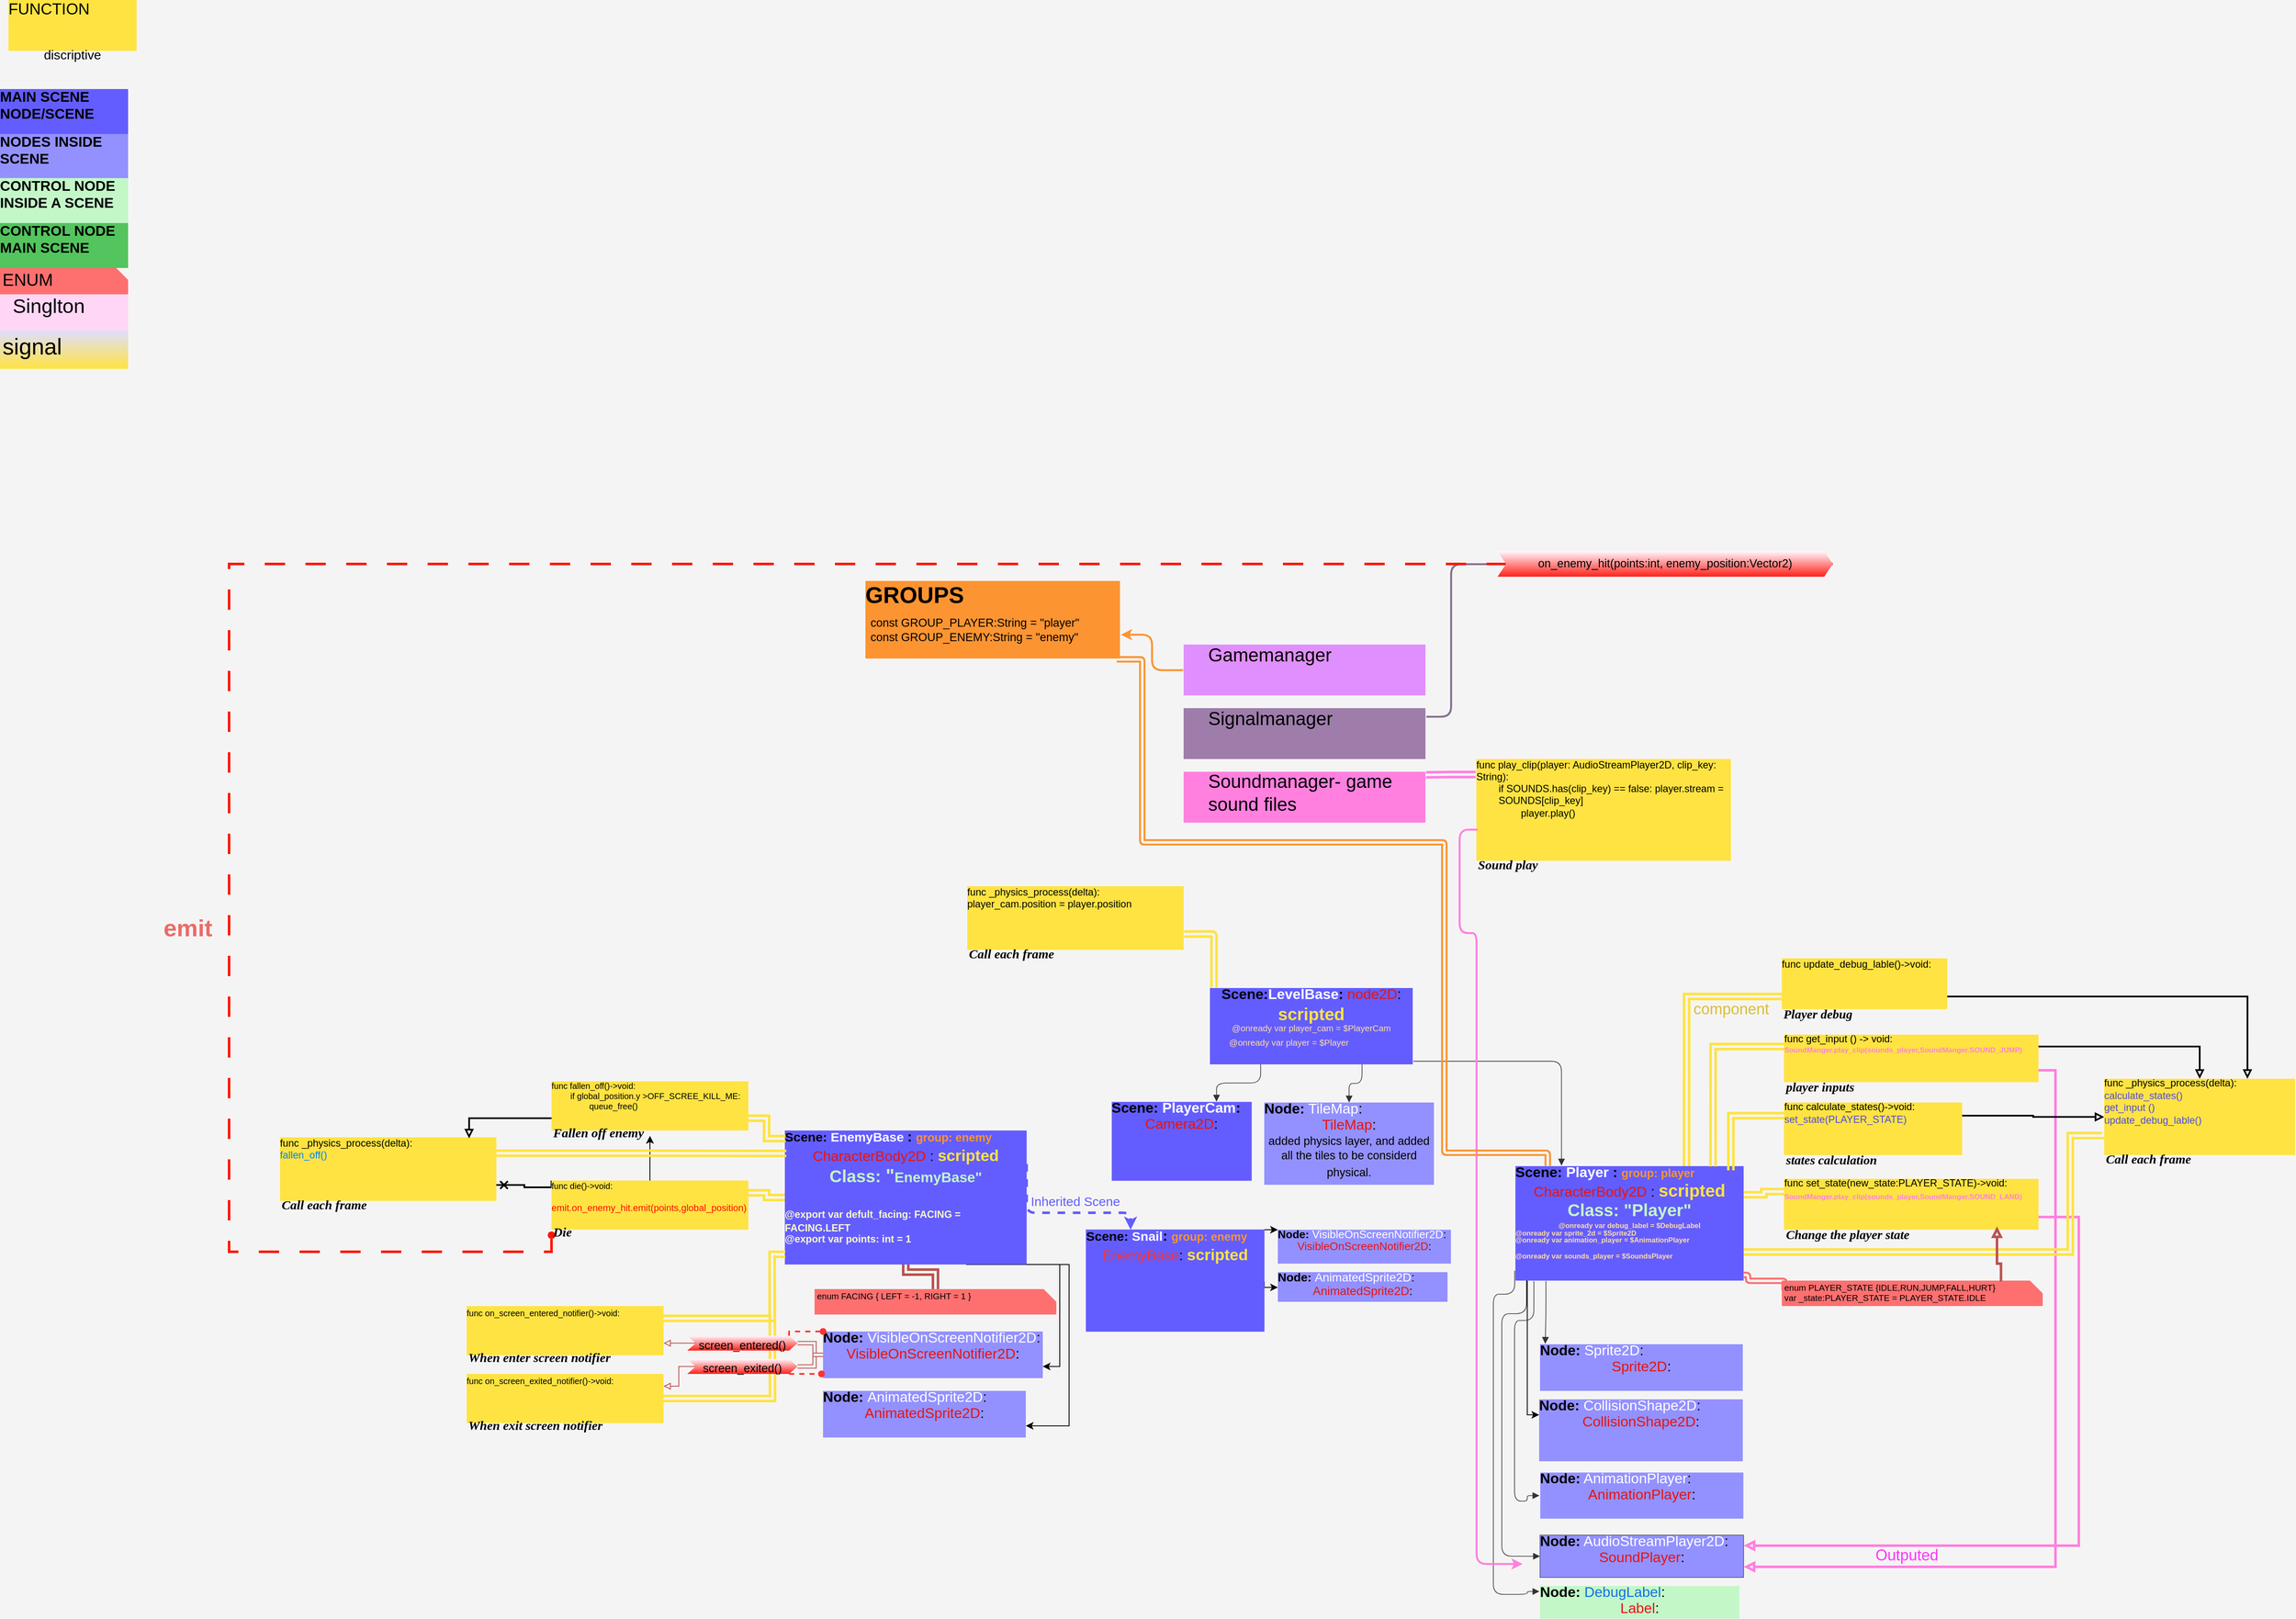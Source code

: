 <mxfile version="24.6.4" type="github">
  <diagram name="‫עמוד-1‬" id="evQUI1vt7EIw48ChurK0">
    <mxGraphModel dx="2704" dy="2895" grid="1" gridSize="10" guides="1" tooltips="1" connect="1" arrows="1" fold="1" page="1" pageScale="1" pageWidth="827" pageHeight="1169" background="#F5F4F4" math="0" shadow="0">
      <root>
        <mxCell id="0" />
        <mxCell id="1" parent="0" />
        <mxCell id="CjNx1Wot1mACuI0lEV2n-185" style="edgeStyle=orthogonalEdgeStyle;rounded=0;orthogonalLoop=1;jettySize=auto;html=1;exitX=1;exitY=0.5;exitDx=0;exitDy=0;strokeWidth=3;shape=link;strokeColor=#FFE342;" edge="1" parent="1" source="CjNx1Wot1mACuI0lEV2n-177">
          <mxGeometry relative="1" as="geometry">
            <mxPoint x="-710.0" y="-840.0" as="targetPoint" />
          </mxGeometry>
        </mxCell>
        <mxCell id="CjNx1Wot1mACuI0lEV2n-1" value="&lt;div style=&quot;display: flex; justify-content: flex-start; align-items: baseline; line-height: 1.25; margin-top: -2px; font-size: 0px;&quot;&gt;&lt;span&gt;&lt;span style=&quot;font-size:16.8px;font-weight: bold;&quot;&gt;&lt;span style=&quot;font-size:16.8px;font-weight: bold;&quot;&gt;Scene:&lt;/span&gt;&lt;span style=&quot;font-size:16.8px;color:#ffffff;font-weight: bold;&quot;&gt;LevelBase&lt;/span&gt;:&amp;nbsp;&lt;/span&gt;&lt;span style=&quot;background-color: initial; font-size: 16.8px;&quot;&gt;&lt;span style=&quot;color: rgb(232, 19, 19);&quot;&gt;node2D&lt;/span&gt;: &lt;/span&gt;&lt;span style=&quot;background-color: initial; font-size: 20.2px; color: rgb(255, 227, 66); font-weight: bold;&quot;&gt;scripted&lt;br&gt;&lt;/span&gt;&lt;/span&gt;&lt;/div&gt;&lt;div style=&quot;display: flex; justify-content: center; align-items: baseline; font-size: 0px; line-height: 1.25; margin-top: -2px;&quot;&gt;&lt;span&gt;&lt;span style=&quot;color: rgb(255, 221, 166); font-size: 10.2px; background-color: initial;&quot;&gt;&lt;div style=&quot;&quot;&gt;&lt;span style=&quot;background-color: initial;&quot;&gt;@onready var player_cam = $PlayerCam&lt;/span&gt;&lt;/div&gt;&lt;/span&gt;&lt;/span&gt;&lt;/div&gt;&lt;div style=&quot;display: flex; justify-content: flex-start; align-items: baseline; font-size: 0px; line-height: 1.25; margin-top: -2px;&quot;&gt;&lt;span style=&quot;&quot;&gt;&lt;span style=&quot;font-size:10.2px;color:#ffdda6;&quot;&gt;&lt;span style=&quot;white-space: pre;&quot;&gt;&#x9;&lt;/span&gt;@onready var player = $Player&lt;/span&gt;&lt;span style=&quot;font-size:15.2px;color:#00c2a8;&quot;&gt;&lt;br&gt;&lt;/span&gt;&lt;/span&gt;&lt;/div&gt;&lt;div style=&quot;display: flex; justify-content: center; text-align: center; align-items: baseline; font-size: 0; line-height: 1.25;margin-top: -2px;&quot;&gt;&lt;span&gt;&lt;span style=&quot;font-size:16.8px;&quot;&gt;   &lt;/span&gt;&lt;/span&gt;&lt;/div&gt;" style="align=center;whiteSpace=wrap;overflow=block;blockSpacing=1;html=1;fontSize=13;spacing=0;verticalAlign=top;strokeColor=#unset;fillOpacity=100;fillColor=#635dff;strokeWidth=NaN;" vertex="1" parent="1">
          <mxGeometry x="-194" y="-1155" width="239" height="90" as="geometry" />
        </mxCell>
        <mxCell id="CjNx1Wot1mACuI0lEV2n-2" value="&lt;div style=&quot;display: flex; justify-content: flex-start; text-align: left; align-items: baseline; font-size: 0; line-height: 1.25;margin-top: -2px;&quot;&gt;&lt;span&gt;&lt;span style=&quot;font-size:16.8px;font-weight: bold;&quot;&gt;Node:&lt;/span&gt;&lt;span style=&quot;font-size:16.8px;&quot;&gt; &lt;/span&gt;&lt;span style=&quot;font-size:16.8px;color:#ffffff;&quot;&gt;TileMap&lt;/span&gt;&lt;span style=&quot;font-size:16.8px;&quot;&gt;:&#xa;&lt;/span&gt;&lt;/span&gt;&lt;/div&gt;&lt;div style=&quot;display: flex; justify-content: center; text-align: center; align-items: baseline; font-size: 0; line-height: 1.25;margin-top: -2px;&quot;&gt;&lt;span&gt;&lt;span style=&quot;font-size:16.8px;&quot;&gt;&lt;span style=&quot;font-size:16.8px;color:#e81313;&quot;&gt;TileMap&lt;/span&gt;:&#xa;&lt;/span&gt;&lt;span style=&quot;font-size:13.5px;&quot;&gt;added physics layer, and added all the tiles to be considerd physical.&lt;/span&gt;&lt;span style=&quot;font-size:16.8px;&quot;&gt;&#xa;   &lt;/span&gt;&lt;/span&gt;&lt;/div&gt;" style="align=center;whiteSpace=wrap;overflow=block;blockSpacing=1;html=1;fontSize=13;spacing=0;verticalAlign=top;strokeColor=#unset;fillOpacity=100;fillColor=#9391ff;strokeWidth=NaN;" vertex="1" parent="1">
          <mxGeometry x="-130" y="-1020" width="200" height="97" as="geometry" />
        </mxCell>
        <UserObject label="func _physics_process(delta):&#xa;&#x9;player_cam.position = player.position" Notes="call in every frame on the physics body: update the camera node position to the player position." id="CjNx1Wot1mACuI0lEV2n-3">
          <mxCell style="html=1;overflow=block;blockSpacing=1;whiteSpace=wrap;fontSize=11.8;align=left;spacing=0;verticalAlign=top;strokeColor=#unset;fillOpacity=100;fillColor=#ffe342;strokeWidth=NaN;lucidId=NR6OM82iCQtp;" vertex="1" parent="1">
            <mxGeometry x="-480" y="-1275" width="255" height="75" as="geometry" />
          </mxCell>
        </UserObject>
        <mxCell id="CjNx1Wot1mACuI0lEV2n-4" value="Call each frame" style="strokeColor=none;fillColor=none;whiteSpace=wrap;fontSize=15.2;align=left;fontStyle=3;verticalAlign=middle;horizontal=1;fontFamily=Verdana;" vertex="1" parent="CjNx1Wot1mACuI0lEV2n-3">
          <mxGeometry y="75" width="255" height="10" as="geometry" />
        </mxCell>
        <mxCell id="CjNx1Wot1mACuI0lEV2n-5" value="&lt;div style=&quot;display: flex; justify-content: flex-start; text-align: left; align-items: baseline; font-size: 0; line-height: 1.25;margin-top: -2px;&quot;&gt;&lt;span&gt;&lt;span style=&quot;font-size:16.8px;font-weight: bold;&quot;&gt;&lt;span style=&quot;font-size:16.8px;font-weight: bold;&quot;&gt;Scene: &lt;/span&gt;&lt;span style=&quot;font-size:16.8px;color:#ffffff;font-weight: bold;&quot;&gt;PlayerCam&lt;/span&gt;: &#xa;&lt;/span&gt;&lt;/span&gt;&lt;/div&gt;&lt;div style=&quot;display: flex; justify-content: center; text-align: center; align-items: baseline; font-size: 0; line-height: 1.25;margin-top: -2px;&quot;&gt;&lt;span&gt;&lt;span style=&quot;font-size:16.8px;&quot;&gt;&lt;span style=&quot;font-size:16.8px;color:#e81313;&quot;&gt;Camera2D&lt;/span&gt;: &lt;/span&gt;&lt;span style=&quot;font-size:16.8px;&quot;&gt;&#xa;&lt;/span&gt;&lt;span style=&quot;font-size:16.8px;&quot;&gt;&#xa;   &lt;/span&gt;&lt;/span&gt;&lt;/div&gt;" style="align=center;whiteSpace=wrap;overflow=block;blockSpacing=1;html=1;fontSize=13;spacing=0;verticalAlign=top;strokeColor=#unset;fillOpacity=100;fillColor=#635dff;strokeWidth=1.5;" vertex="1" parent="1">
          <mxGeometry x="-310" y="-1021" width="165" height="93" as="geometry" />
        </mxCell>
        <mxCell id="CjNx1Wot1mACuI0lEV2n-79" style="edgeStyle=orthogonalEdgeStyle;rounded=0;orthogonalLoop=1;jettySize=auto;html=1;entryX=0;entryY=0.25;entryDx=0;entryDy=0;" edge="1" parent="1" source="CjNx1Wot1mACuI0lEV2n-6" target="CjNx1Wot1mACuI0lEV2n-9">
          <mxGeometry relative="1" as="geometry">
            <Array as="points">
              <mxPoint x="180" y="-652" />
            </Array>
          </mxGeometry>
        </mxCell>
        <mxCell id="CjNx1Wot1mACuI0lEV2n-6" value="&lt;div style=&quot;display: flex; justify-content: flex-start; text-align: left; align-items: baseline; font-size: 0; line-height: 1.25;margin-top: -2px;&quot;&gt;&lt;span&gt;&lt;span style=&quot;font-size:16.8px;font-weight: bold;&quot;&gt;&lt;span style=&quot;font-size:16.8px;font-weight: bold;&quot;&gt;Scene: &lt;/span&gt;&lt;span style=&quot;font-size:16.8px;color:#ffffff;font-weight: bold;&quot;&gt;Player&lt;/span&gt; : &lt;/span&gt;&lt;span style=&quot;font-size:13.5px;color:#fc9432;font-weight: bold;&quot;&gt;group: player&lt;/span&gt;&lt;span style=&quot;font-size:16.8px;font-weight: bold;&quot;&gt;&lt;br&gt;&lt;/span&gt;&lt;/span&gt;&lt;/div&gt;&lt;div style=&quot;display: flex; justify-content: center; text-align: center; align-items: baseline; font-size: 0; line-height: 1.25;margin-top: -2px;&quot;&gt;&lt;span&gt;&lt;span style=&quot;font-size:16.8px;&quot;&gt;&lt;span style=&quot;font-size:16.8px;color:#e81313;&quot;&gt;CharacterBody2D&lt;/span&gt; : &lt;/span&gt;&lt;span style=&quot;font-size:20.2px;color:#ffe342;font-weight: bold;&quot;&gt;scripted&lt;br&gt;&lt;/span&gt;&lt;/span&gt;&lt;/div&gt;&lt;div style=&quot;display: flex; justify-content: center; text-align: center; align-items: baseline; font-size: 0; line-height: 1.25;margin-top: -2px;&quot;&gt;&lt;span&gt;&lt;span style=&quot;font-size:20.2px;font-weight: bold;&quot;&gt;&lt;span style=&quot;font-size:20.2px;color:#c3f7c8;font-weight: bold;&quot;&gt;Class: &quot;Player&quot;&lt;br&gt;&lt;/span&gt;&lt;/span&gt;&lt;span style=&quot;color: rgb(255, 221, 166); font-size: 8.3px; font-weight: bold; background-color: initial;&quot;&gt;@onready var debug_label = $DebugLabel&lt;/span&gt;&lt;/span&gt;&lt;/div&gt;&lt;div style=&quot;display: flex; justify-content: flex-start; text-align: left; align-items: baseline; font-size: 0; line-height: 1.25;margin-top: -2px;&quot;&gt;&lt;span&gt;&lt;span style=&quot;font-size:8.3px;color:#ffdda6;font-weight: bold;&quot;&gt;@onready var sprite_2d = $Sprite2D&lt;br&gt;&lt;/span&gt;&lt;/span&gt;&lt;/div&gt;&lt;div style=&quot;display: flex; justify-content: flex-start; text-align: left; align-items: baseline; font-size: 0; line-height: 1.25;margin-top: -2px;&quot;&gt;&lt;span&gt;&lt;span style=&quot;font-size:8.3px;color:#ffdda6;font-weight: bold;&quot;&gt;@onready var animation_player = $AnimationPlayer&lt;br&gt;&lt;/span&gt;&lt;/span&gt;&lt;/div&gt;&lt;div style=&quot;display: flex; justify-content: flex-start; text-align: left; align-items: baseline; font-size: 0; line-height: 1.25;margin-top: -2px;&quot;&gt;&lt;span&gt;&lt;span style=&quot;font-size:8.3px;color:#ffdda6;font-weight: bold;&quot;&gt;@onready var sounds_player = $SoundsPlayer&lt;/span&gt;&lt;span style=&quot;font-size:18.5px;&quot;&gt;&lt;br&gt;&lt;/span&gt;&lt;/span&gt;&lt;/div&gt;&lt;div style=&quot;display: flex; justify-content: center; text-align: center; align-items: baseline; font-size: 0; line-height: 1.25;margin-top: -2px;&quot;&gt;&lt;span&gt;&lt;/span&gt;&lt;/div&gt;" style="align=center;whiteSpace=wrap;overflow=block;blockSpacing=1;html=1;fontSize=13;spacing=0;verticalAlign=top;strokeColor=#unset;fillOpacity=100;fillColor=#635dff;strokeWidth=NaN;" vertex="1" parent="1">
          <mxGeometry x="166" y="-945" width="269" height="135" as="geometry" />
        </mxCell>
        <UserObject label="&lt;div style=&quot;display: flex; justify-content: flex-start; text-align: left; align-items: baseline; font-size: 0; line-height: 1.25;margin-top: -2px;&quot;&gt;&lt;span&gt;&lt;span style=&quot;font-size:16.8px;font-weight: bold;&quot;&gt;Node:&lt;/span&gt;&lt;span style=&quot;font-size:16.8px;&quot;&gt; &lt;/span&gt;&lt;span style=&quot;font-size:16.8px;color:#ffffff;&quot;&gt;Sprite2D&lt;/span&gt;&lt;span style=&quot;font-size:16.8px;&quot;&gt;:&#xa;&lt;/span&gt;&lt;/span&gt;&lt;/div&gt;&lt;div style=&quot;display: flex; justify-content: center; text-align: center; align-items: baseline; font-size: 0; line-height: 1.25;margin-top: -2px;&quot;&gt;&lt;span&gt;&lt;span style=&quot;font-size:16.8px;&quot;&gt;&lt;span style=&quot;font-size:16.8px;color:#e81313;&quot;&gt;Sprite2D&lt;/span&gt;:&#xa;&#xa;   &lt;/span&gt;&lt;/span&gt;&lt;/div&gt;" Notes="player sprite" id="CjNx1Wot1mACuI0lEV2n-7">
          <mxCell style="align=center;whiteSpace=wrap;overflow=block;blockSpacing=1;html=1;fontSize=13;spacing=0;verticalAlign=top;strokeColor=#unset;fillOpacity=100;fillColor=#9391ff;strokeWidth=NaN;" vertex="1" parent="1">
            <mxGeometry x="195" y="-735" width="239" height="55" as="geometry" />
          </mxCell>
        </UserObject>
        <mxCell id="CjNx1Wot1mACuI0lEV2n-8" value="" style="html=1;jettySize=18;whiteSpace=wrap;fontSize=13;strokeColor=#333333;strokeOpacity=100;strokeWidth=0.8;rounded=1;arcSize=24;edgeStyle=orthogonalEdgeStyle;startArrow=none;endArrow=block;endFill=1;exitX=0.134;exitY=1.005;exitPerimeter=0;entryX=0.026;entryY=-0.008;entryPerimeter=0;lucidId=Gf7OgkkCt._3;" edge="1" parent="1" source="CjNx1Wot1mACuI0lEV2n-6" target="CjNx1Wot1mACuI0lEV2n-7">
          <mxGeometry width="100" height="100" relative="1" as="geometry">
            <Array as="points" />
          </mxGeometry>
        </mxCell>
        <mxCell id="CjNx1Wot1mACuI0lEV2n-9" value="&lt;div style=&quot;display: flex; justify-content: flex-start; text-align: left; align-items: baseline; font-size: 0; line-height: 1.25;margin-top: -2px;&quot;&gt;&lt;span&gt;&lt;span style=&quot;font-size:16.8px;font-weight: bold;&quot;&gt;Node:&lt;/span&gt;&lt;span style=&quot;font-size:16.8px;&quot;&gt; &lt;/span&gt;&lt;span style=&quot;font-size:16.8px;color:#ffffff;&quot;&gt;CollisionShape2D&lt;/span&gt;&lt;span style=&quot;font-size:16.8px;&quot;&gt;:&#xa;&lt;/span&gt;&lt;/span&gt;&lt;/div&gt;&lt;div style=&quot;display: flex; justify-content: center; text-align: center; align-items: baseline; font-size: 0; line-height: 1.25;margin-top: -2px;&quot;&gt;&lt;span&gt;&lt;span style=&quot;font-size:16.8px;&quot;&gt;&lt;span style=&quot;font-size:16.8px;color:#e81313;&quot;&gt;CollisionShape2D&lt;/span&gt;:&#xa;   &lt;/span&gt;&lt;/span&gt;&lt;/div&gt;" style="align=center;whiteSpace=wrap;overflow=block;blockSpacing=1;html=1;fontSize=13;spacing=0;verticalAlign=top;strokeColor=#unset;fillOpacity=100;fillColor=#9391ff;strokeWidth=NaN;" vertex="1" parent="1">
          <mxGeometry x="194" y="-670" width="240" height="73" as="geometry" />
        </mxCell>
        <UserObject label="&lt;div style=&quot;display: flex; justify-content: flex-start; text-align: left; align-items: baseline; font-size: 0; line-height: 1.25;margin-top: -2px;&quot;&gt;&lt;span&gt;&lt;span style=&quot;font-size:16.8px;font-weight: bold;&quot;&gt;Node:&lt;/span&gt;&lt;span style=&quot;font-size:16.8px;&quot;&gt; &lt;/span&gt;&lt;span style=&quot;font-size:16.8px;color:#ffffff;&quot;&gt;AnimationPlayer&lt;/span&gt;&lt;span style=&quot;font-size:16.8px;&quot;&gt;:&#xa;&lt;/span&gt;&lt;/span&gt;&lt;/div&gt;&lt;div style=&quot;display: flex; justify-content: center; text-align: center; align-items: baseline; font-size: 0; line-height: 1.25;margin-top: -2px;&quot;&gt;&lt;span&gt;&lt;span style=&quot;font-size:16.8px;&quot;&gt;&lt;span style=&quot;font-size:16.8px;color:#e81313;&quot;&gt;AnimationPlayer&lt;/span&gt;:&#xa;  &lt;/span&gt;&lt;/span&gt;&lt;/div&gt;" Notes="an animation player to play the files from sound manager" id="CjNx1Wot1mACuI0lEV2n-11">
          <mxCell style="align=center;whiteSpace=wrap;overflow=block;blockSpacing=1;html=1;fontSize=13;spacing=0;verticalAlign=top;strokeColor=#FFFFFF;fillOpacity=100;fillColor=#9391ff;strokeWidth=NaN;" vertex="1" parent="1">
            <mxGeometry x="195" y="-584" width="240" height="55" as="geometry" />
          </mxCell>
        </UserObject>
        <mxCell id="CjNx1Wot1mACuI0lEV2n-12" value="" style="html=1;jettySize=18;whiteSpace=wrap;fontSize=13;strokeColor=#333333;strokeOpacity=100;strokeWidth=0.8;rounded=1;arcSize=24;edgeStyle=orthogonalEdgeStyle;startArrow=none;endArrow=block;endFill=1;exitX=0.081;exitY=1.005;exitPerimeter=0;entryX=-0.003;entryY=0.5;entryPerimeter=0;lucidId=xj7OuTxPy55P;" edge="1" parent="1" source="CjNx1Wot1mACuI0lEV2n-6" target="CjNx1Wot1mACuI0lEV2n-11">
          <mxGeometry width="100" height="100" relative="1" as="geometry">
            <Array as="points">
              <mxPoint x="188" y="-763" />
              <mxPoint x="165" y="-763" />
              <mxPoint x="165" y="-550" />
              <mxPoint x="180" y="-550" />
              <mxPoint x="180" y="-557" />
            </Array>
          </mxGeometry>
        </mxCell>
        <mxCell id="CjNx1Wot1mACuI0lEV2n-13" value="" style="html=1;jettySize=18;whiteSpace=wrap;fontSize=13;strokeColor=#333333;strokeOpacity=100;strokeWidth=0.8;rounded=1;arcSize=24;edgeStyle=orthogonalEdgeStyle;startArrow=none;endArrow=block;endFill=1;entryX=0.75;entryY=0;lucidId=9s7OLiU-a51X;exitX=0.25;exitY=1;exitDx=0;exitDy=0;entryDx=0;entryDy=0;" edge="1" parent="1" source="CjNx1Wot1mACuI0lEV2n-1" target="CjNx1Wot1mACuI0lEV2n-5">
          <mxGeometry width="100" height="100" relative="1" as="geometry">
            <Array as="points" />
            <mxPoint x="-170" y="-1064" as="sourcePoint" />
          </mxGeometry>
        </mxCell>
        <mxCell id="CjNx1Wot1mACuI0lEV2n-14" value="" style="html=1;jettySize=18;whiteSpace=wrap;fontSize=13;strokeColor=#333333;strokeOpacity=100;strokeWidth=0.8;rounded=1;arcSize=24;edgeStyle=orthogonalEdgeStyle;startArrow=none;endArrow=block;endFill=1;exitX=1.003;exitY=0.959;exitPerimeter=0;entryX=0.202;entryY=-0.005;entryPerimeter=0;lucidId=cz7O-S_X~JMk;" edge="1" parent="1" source="CjNx1Wot1mACuI0lEV2n-1" target="CjNx1Wot1mACuI0lEV2n-6">
          <mxGeometry width="100" height="100" relative="1" as="geometry">
            <Array as="points" />
          </mxGeometry>
        </mxCell>
        <mxCell id="CjNx1Wot1mACuI0lEV2n-15" value="" style="html=1;jettySize=18;whiteSpace=wrap;fontSize=13;strokeColor=#ffe342;strokeOpacity=100;strokeWidth=3;rounded=1;arcSize=24;edgeStyle=orthogonalEdgeStyle;startArrow=none;endArrow=none;exitX=1.003;exitY=0.751;exitPerimeter=0;entryX=0.02;entryY=-0.007;entryPerimeter=0;lucidId=--7OhS-CCS-P;shape=link;" edge="1" parent="1" source="CjNx1Wot1mACuI0lEV2n-3" target="CjNx1Wot1mACuI0lEV2n-1">
          <mxGeometry width="100" height="100" relative="1" as="geometry">
            <Array as="points" />
          </mxGeometry>
        </mxCell>
        <UserObject label="&lt;div style=&quot;display: flex; justify-content: flex-start; text-align: left; align-items: baseline; font-size: 0; line-height: 1.25;margin-top: -2px;&quot;&gt;&lt;span&gt;&lt;span style=&quot;font-size:11.8px;&quot;&gt;&lt;span style=&quot;font-size:11.8px;&quot;&gt;func _physics_process(delta):&#xa;&lt;/span&gt;&lt;span style=&quot;font-size:11.8px;color:#504bde;&quot;&gt;calculate_states()&#xa;get_input ()&#xa;update_debug_lable()&#xa;&lt;/span&gt;&lt;/span&gt;&lt;/span&gt;&lt;/div&gt;" Notes="if player is not on solid surface, falling in the y direction according to the gravity variable.&#xa;&#xa;call in the move and slide base function for colliding with another body and be able to slide on him&#xa;" id="CjNx1Wot1mACuI0lEV2n-16">
          <mxCell style="html=1;overflow=block;blockSpacing=1;whiteSpace=wrap;fontSize=13;align=left;spacing=0;verticalAlign=top;strokeColor=#unset;fillOpacity=100;fillColor=#ffe342;strokeWidth=NaN;lucidId=DG8O~GKL7nWF;" vertex="1" parent="1">
            <mxGeometry x="860" y="-1048" width="225" height="90" as="geometry" />
          </mxCell>
        </UserObject>
        <mxCell id="CjNx1Wot1mACuI0lEV2n-17" value="Call each frame" style="strokeColor=none;fillColor=none;whiteSpace=wrap;fontSize=15.2;align=left;fontStyle=3;fontFamily=Verdana;" vertex="1" parent="CjNx1Wot1mACuI0lEV2n-16">
          <mxGeometry y="90" width="225" height="10" as="geometry" />
        </mxCell>
        <mxCell id="CjNx1Wot1mACuI0lEV2n-135" style="edgeStyle=orthogonalEdgeStyle;rounded=0;orthogonalLoop=1;jettySize=auto;html=1;exitX=1;exitY=0.75;exitDx=0;exitDy=0;entryX=1;entryY=0.75;entryDx=0;entryDy=0;fillColor=#e1d5e7;strokeColor=#ff80df;endArrow=block;endFill=0;strokeWidth=3;" edge="1" parent="1" source="CjNx1Wot1mACuI0lEV2n-19" target="CjNx1Wot1mACuI0lEV2n-51">
          <mxGeometry relative="1" as="geometry" />
        </mxCell>
        <mxCell id="CjNx1Wot1mACuI0lEV2n-137" style="edgeStyle=orthogonalEdgeStyle;rounded=0;orthogonalLoop=1;jettySize=auto;html=1;exitX=1;exitY=0.25;exitDx=0;exitDy=0;entryX=0.5;entryY=0;entryDx=0;entryDy=0;strokeWidth=2;endArrow=block;endFill=0;" edge="1" parent="1" source="CjNx1Wot1mACuI0lEV2n-19" target="CjNx1Wot1mACuI0lEV2n-16">
          <mxGeometry relative="1" as="geometry" />
        </mxCell>
        <UserObject label="&lt;div style=&quot;display: flex; justify-content: flex-start; text-align: left; align-items: baseline; font-size: 0; line-height: 1.25;margin-top: -2px;&quot;&gt;&lt;span&gt;&lt;span style=&quot;font-size:11.8px;&quot;&gt;func get_input () -&amp;gt; void:&#xa;&lt;/span&gt;&lt;span style=&quot;font-size:8.5px;color:#ff80df;font-weight: bold;&quot;&gt;SoundManger.play_clip(sounds_player,SoundManger.SOUND_JUMP)&lt;/span&gt;&lt;/span&gt;&lt;/div&gt;" Notes="the player input fumction: velocity in the x axis is starting with zero:&#xa;then conditional input left right if the right button pressed.&#xa;jumping condition if pressed and on the floor,&#xa;we clamp the falling and jumping by the contstants from the player script/" id="CjNx1Wot1mACuI0lEV2n-19">
          <mxCell style="html=1;overflow=block;blockSpacing=1;whiteSpace=wrap;fontSize=13;align=left;spacing=0;verticalAlign=top;strokeColor=#unset;fillOpacity=100;fillColor=#ffe342;strokeWidth=NaN;lucidId=qYZPwP8ME3jp;" vertex="1" parent="1">
            <mxGeometry x="482.5" y="-1100" width="300" height="56" as="geometry" />
          </mxCell>
        </UserObject>
        <mxCell id="CjNx1Wot1mACuI0lEV2n-20" value="player inputs" style="strokeColor=none;fillColor=none;whiteSpace=wrap;fontSize=15;align=left;fontStyle=3;fontFamily=Verdana;" vertex="1" parent="CjNx1Wot1mACuI0lEV2n-19">
          <mxGeometry y="56" width="300" height="10" as="geometry" />
        </mxCell>
        <mxCell id="CjNx1Wot1mACuI0lEV2n-24" value="" style="html=1;jettySize=18;whiteSpace=wrap;fontSize=13;strokeColor=#fe7070;strokeOpacity=100;strokeWidth=2.3;rounded=1;arcSize=24;edgeStyle=orthogonalEdgeStyle;startArrow=none;endArrow=none;exitX=0.997;exitY=0.948;exitPerimeter=0;entryX=0;entryY=0.453;entryPerimeter=0;lucidId=vc0PVMXvoR~5;shape=link;exitDx=0;exitDy=0;entryDx=0;entryDy=0;" edge="1" parent="1" source="CjNx1Wot1mACuI0lEV2n-6" target="CjNx1Wot1mACuI0lEV2n-23">
          <mxGeometry width="100" height="100" relative="1" as="geometry">
            <Array as="points">
              <mxPoint x="440" y="-817" />
              <mxPoint x="440" y="-810" />
              <mxPoint x="483" y="-810" />
            </Array>
          </mxGeometry>
        </mxCell>
        <mxCell id="CjNx1Wot1mACuI0lEV2n-128" style="edgeStyle=orthogonalEdgeStyle;rounded=0;orthogonalLoop=1;jettySize=auto;html=1;exitX=0;exitY=0.25;exitDx=0;exitDy=0;entryX=1;entryY=0.25;entryDx=0;entryDy=0;strokeWidth=3;strokeColor=#FFE342;shape=link;" edge="1" parent="1" source="CjNx1Wot1mACuI0lEV2n-25" target="CjNx1Wot1mACuI0lEV2n-6">
          <mxGeometry relative="1" as="geometry" />
        </mxCell>
        <mxCell id="CjNx1Wot1mACuI0lEV2n-134" style="edgeStyle=orthogonalEdgeStyle;rounded=0;orthogonalLoop=1;jettySize=auto;html=1;exitX=1;exitY=0.75;exitDx=0;exitDy=0;entryX=1;entryY=0.25;entryDx=0;entryDy=0;fillColor=#e1d5e7;strokeColor=#ff80df;endArrow=block;endFill=0;strokeWidth=3;" edge="1" parent="1" source="CjNx1Wot1mACuI0lEV2n-25" target="CjNx1Wot1mACuI0lEV2n-51">
          <mxGeometry relative="1" as="geometry">
            <Array as="points">
              <mxPoint x="830" y="-885" />
              <mxPoint x="830" y="-497" />
            </Array>
          </mxGeometry>
        </mxCell>
        <UserObject label="&lt;div style=&quot;display: flex; justify-content: flex-start; text-align: left; align-items: baseline; font-size: 0; line-height: 1.25;margin-top: -2px;&quot;&gt;&lt;span&gt;&lt;span style=&quot;font-size:11.8px;&quot;&gt;func set_state(new_state:PLAYER_STATE)-&amp;gt;void:&#xa;&lt;/span&gt;&lt;span style=&quot;font-size:8.5px;color:#ff80df;font-weight: bold;&quot;&gt;SoundManger.play_clip(sounds_player,SoundManger.SOUND_LAND)&lt;/span&gt;&lt;span style=&quot;font-size:11.8px;&quot;&gt;&#xa;&lt;/span&gt;&lt;/span&gt;&lt;/div&gt;" Notes="take the _state var and play the wanted animation according&#xa;to the enum we envoke, the argument passed here is new_state which is the argument of the state we want to change _state to&#xa;check if falling then change to idle or walk for land sound" id="CjNx1Wot1mACuI0lEV2n-25">
          <mxCell style="html=1;overflow=block;blockSpacing=1;whiteSpace=wrap;fontSize=13;align=left;spacing=0;verticalAlign=top;strokeColor=#unset;fillOpacity=100;fillColor=#ffe342;strokeWidth=NaN;lucidId=uY1PPZYHQ8YV;" vertex="1" parent="1">
            <mxGeometry x="482.5" y="-930" width="300" height="60" as="geometry" />
          </mxCell>
        </UserObject>
        <mxCell id="CjNx1Wot1mACuI0lEV2n-26" value="Change the player state" style="strokeColor=none;fillColor=none;whiteSpace=wrap;fontSize=15;align=left;fontStyle=3;fontFamily=Verdana;" vertex="1" parent="CjNx1Wot1mACuI0lEV2n-25">
          <mxGeometry y="60" width="300" height="10" as="geometry" />
        </mxCell>
        <mxCell id="CjNx1Wot1mACuI0lEV2n-138" style="edgeStyle=orthogonalEdgeStyle;rounded=0;orthogonalLoop=1;jettySize=auto;html=1;exitX=1;exitY=0.25;exitDx=0;exitDy=0;strokeWidth=2;endArrow=block;endFill=0;" edge="1" parent="1" source="CjNx1Wot1mACuI0lEV2n-29" target="CjNx1Wot1mACuI0lEV2n-16">
          <mxGeometry relative="1" as="geometry" />
        </mxCell>
        <UserObject label="&lt;div style=&quot;display: flex; justify-content: flex-start; text-align: left; align-items: baseline; font-size: 0; line-height: 1.25;margin-top: -2px;&quot;&gt;&lt;span&gt;&lt;span style=&quot;font-size:11.8px;&quot;&gt;&lt;span style=&quot;font-size:11.8px;&quot;&gt;func calculate_states()-&amp;gt;void:&#xa;&lt;/span&gt;&lt;span style=&quot;font-size:11.8px;color:#504bde;&quot;&gt;set_state(PLAYER_STATE)&lt;/span&gt;&#xa;&lt;/span&gt;&lt;/span&gt;&lt;/div&gt;" Notes="Calling the set_state() function, if the statement are corrected: if player is hurt we have an invincibilty window that we cannot do anythig.&#xa;if were on the floor:&#xa;and were not going left or right - were idle&#xa;else: were moving&#xa;&#xa;if the y velocity is positive were falling, else its negative and were jumping.&#xa;each one is changing the state of player accordingly&#xa;were calling this function all the time." id="CjNx1Wot1mACuI0lEV2n-29">
          <mxCell style="html=1;overflow=block;blockSpacing=1;whiteSpace=wrap;fontSize=13;align=left;spacing=0;verticalAlign=top;strokeColor=#unset;fillOpacity=100;fillColor=#ffe342;strokeWidth=NaN;lucidId=n01Pdr.R5spz;" vertex="1" parent="1">
            <mxGeometry x="482.5" y="-1020" width="210" height="62" as="geometry" />
          </mxCell>
        </UserObject>
        <mxCell id="CjNx1Wot1mACuI0lEV2n-30" value="states calculation" style="strokeColor=none;fillColor=none;whiteSpace=wrap;fontSize=15;align=left;fontStyle=3;fontFamily=Verdana;" vertex="1" parent="CjNx1Wot1mACuI0lEV2n-29">
          <mxGeometry y="62" width="210" height="10" as="geometry" />
        </mxCell>
        <UserObject label="&lt;div style=&quot;display: flex; justify-content: flex-start; text-align: left; align-items: baseline; font-size: 0; line-height: 1.25;margin-top: -2px;&quot;&gt;&lt;span&gt;&lt;span style=&quot;font-size:16.8px;font-weight: bold;&quot;&gt;Node:&lt;/span&gt;&lt;span style=&quot;font-size:16.8px;&quot;&gt; &lt;/span&gt;&lt;span style=&quot;font-size:16.8px;color:#1071e5;&quot;&gt;DebugLabel&lt;/span&gt;&lt;span style=&quot;font-size:16.8px;&quot;&gt;:&#xa;&lt;/span&gt;&lt;/span&gt;&lt;/div&gt;&lt;div style=&quot;display: flex; justify-content: center; text-align: center; align-items: baseline; font-size: 0; line-height: 1.25;margin-top: -2px;&quot;&gt;&lt;span&gt;&lt;span style=&quot;font-size:16.8px;&quot;&gt;&lt;span style=&quot;font-size:16.8px;color:#e81313;&quot;&gt;Label&lt;/span&gt;:   &lt;/span&gt;&lt;/span&gt;&lt;/div&gt;" Notes="a label node to show proerties above the player head: states, is on floor, and x,y velocities." id="CjNx1Wot1mACuI0lEV2n-39">
          <mxCell style="align=center;whiteSpace=wrap;overflow=block;blockSpacing=1;html=1;fontSize=13;spacing=0;verticalAlign=top;strokeColor=#unset;fillOpacity=100;fillColor=#c3f7c8;strokeWidth=NaN;" vertex="1" parent="1">
            <mxGeometry x="195" y="-450" width="235" height="55" as="geometry" />
          </mxCell>
        </UserObject>
        <mxCell id="CjNx1Wot1mACuI0lEV2n-41" value="" style="html=1;jettySize=18;whiteSpace=wrap;fontSize=13;strokeColor=#333333;strokeOpacity=100;strokeWidth=0.8;rounded=1;arcSize=24;edgeStyle=orthogonalEdgeStyle;startArrow=none;endArrow=block;endFill=1;exitX=-0.003;exitY=0.914;exitPerimeter=0;entryX=-0.003;entryY=0.119;entryPerimeter=0;lucidId=0A2PtWMCw1dF;" edge="1" parent="1" source="CjNx1Wot1mACuI0lEV2n-6" target="CjNx1Wot1mACuI0lEV2n-39">
          <mxGeometry width="100" height="100" relative="1" as="geometry">
            <Array as="points">
              <mxPoint x="165" y="-794" />
              <mxPoint x="140" y="-794" />
              <mxPoint x="140" y="-440" />
              <mxPoint x="180" y="-440" />
              <mxPoint x="180" y="-443" />
            </Array>
          </mxGeometry>
        </mxCell>
        <mxCell id="CjNx1Wot1mACuI0lEV2n-44" value="&lt;div style=&quot;display: flex; justify-content: flex-start; text-align: left; align-items: baseline; font-size: 0; line-height: 1.25;margin-top: -2px;&quot;&gt;&lt;span&gt;&lt;span style=&quot;font-size:21.8px;&quot;&gt;Soundmanager- game sound files&lt;/span&gt;&lt;span style=&quot;font-size:16.8px;&quot;&gt;&#xa;&lt;/span&gt;&lt;/span&gt;&lt;/div&gt;&lt;div style=&quot;display: flex; justify-content: center; text-align: center; align-items: baseline; font-size: 0; line-height: 1.25;margin-top: -2px;&quot;&gt;&lt;span&gt;&lt;/span&gt;&lt;/div&gt;" style="html=1;overflow=block;blockSpacing=1;whiteSpace=wrap;shape=process;fontSize=13;spacing=0;verticalAlign=top;strokeColor=#unset;fillOpacity=100;fillColor=#ff80df;strokeWidth=NaN;lucidId=1IeQHWDTt6jQ;" vertex="1" parent="1">
          <mxGeometry x="-225" y="-1410" width="285" height="60" as="geometry" />
        </mxCell>
        <UserObject label="func play_clip(player: AudioStreamPlayer2D, clip_key: String):&lt;br&gt;&#x9;&lt;span style=&quot;white-space: pre;&quot;&gt;&#x9;&lt;/span&gt;if SOUNDS.has(clip_key) == false: &#x9;player.stream = &lt;span style=&quot;white-space: pre;&quot;&gt;&#x9;&lt;/span&gt;SOUNDS[clip_key] &lt;br&gt;&#x9;&lt;span style=&quot;white-space: pre;&quot;&gt;&#x9;&lt;span style=&quot;white-space: pre;&quot;&gt;&#x9;&lt;/span&gt;&lt;/span&gt;player.play()" Notes="#function for playing each sound, the arguments are the player node to play the sound, and the keyword from dic&#xa;#if we have the keyword in the sounds dictonary we continue if not return&#xa; #load the sound file to the player we choose&#xa;#play the sound" id="CjNx1Wot1mACuI0lEV2n-45">
          <mxCell style="html=1;overflow=block;blockSpacing=1;whiteSpace=wrap;fontSize=11.8;align=left;spacing=0;verticalAlign=top;strokeColor=#unset;fillOpacity=100;fillColor=#ffe342;strokeWidth=NaN;lucidId=MKeQQ6PfqjTb;" vertex="1" parent="1">
            <mxGeometry x="120" y="-1425" width="300" height="120" as="geometry" />
          </mxCell>
        </UserObject>
        <mxCell id="CjNx1Wot1mACuI0lEV2n-46" value="Sound play" style="strokeColor=none;fillColor=none;whiteSpace=wrap;fontSize=15.2;align=left;fontStyle=3;fontFamily=Verdana;" vertex="1" parent="CjNx1Wot1mACuI0lEV2n-45">
          <mxGeometry y="120" width="300" height="10" as="geometry" />
        </mxCell>
        <mxCell id="CjNx1Wot1mACuI0lEV2n-47" value="" style="html=1;jettySize=18;whiteSpace=wrap;fontSize=13;strokeColor=#ff80df;strokeOpacity=100;strokeWidth=3;rounded=1;arcSize=24;edgeStyle=orthogonalEdgeStyle;startArrow=none;endArrow=none;exitX=-0.003;exitY=0.152;exitPerimeter=0;entryX=1.003;entryY=0.06;entryPerimeter=0;lucidId=xMeQmpPPNFXi;shape=link;" edge="1" parent="1" source="CjNx1Wot1mACuI0lEV2n-45" target="CjNx1Wot1mACuI0lEV2n-44">
          <mxGeometry width="100" height="100" relative="1" as="geometry">
            <Array as="points" />
          </mxGeometry>
        </mxCell>
        <mxCell id="CjNx1Wot1mACuI0lEV2n-123" style="edgeStyle=orthogonalEdgeStyle;rounded=0;orthogonalLoop=1;jettySize=auto;html=1;exitX=0;exitY=0.75;exitDx=0;exitDy=0;entryX=0.75;entryY=0;entryDx=0;entryDy=0;shape=link;strokeWidth=3;strokeColor=#FFE342;" edge="1" parent="1" source="CjNx1Wot1mACuI0lEV2n-48" target="CjNx1Wot1mACuI0lEV2n-6">
          <mxGeometry relative="1" as="geometry" />
        </mxCell>
        <mxCell id="CjNx1Wot1mACuI0lEV2n-136" style="edgeStyle=orthogonalEdgeStyle;rounded=0;orthogonalLoop=1;jettySize=auto;html=1;exitX=1;exitY=0.75;exitDx=0;exitDy=0;entryX=0.75;entryY=0;entryDx=0;entryDy=0;strokeWidth=2;endArrow=block;endFill=0;" edge="1" parent="1" source="CjNx1Wot1mACuI0lEV2n-48" target="CjNx1Wot1mACuI0lEV2n-16">
          <mxGeometry relative="1" as="geometry" />
        </mxCell>
        <UserObject label="func update_debug_lable()-&amp;gt;void:&#xa;" Notes="a debugger to know the player states and properties:&#xa;is on floor, what state and what velocity in each axis" id="CjNx1Wot1mACuI0lEV2n-48">
          <mxCell style="html=1;overflow=block;blockSpacing=1;whiteSpace=wrap;fontSize=11.8;align=left;spacing=0;verticalAlign=top;strokeColor=#unset;fillOpacity=100;fillColor=#ffe342;strokeWidth=NaN;lucidId=hOeQjbdvLLHP;" vertex="1" parent="1">
            <mxGeometry x="480" y="-1190" width="195" height="60" as="geometry" />
          </mxCell>
        </UserObject>
        <mxCell id="CjNx1Wot1mACuI0lEV2n-49" value="Player debug" style="strokeColor=none;fillColor=none;whiteSpace=wrap;fontSize=15;align=left;fontStyle=3;fontFamily=Verdana;" vertex="1" parent="CjNx1Wot1mACuI0lEV2n-48">
          <mxGeometry y="60" width="195" height="10" as="geometry" />
        </mxCell>
        <mxCell id="CjNx1Wot1mACuI0lEV2n-51" value="&lt;div style=&quot;display: flex; justify-content: flex-start; text-align: left; align-items: baseline; font-size: 0; line-height: 1.25;margin-top: -2px;&quot;&gt;&lt;span&gt;&lt;span style=&quot;font-size:16.8px;font-weight: bold;&quot;&gt;Node:&lt;/span&gt;&lt;span style=&quot;font-size:16.8px;&quot;&gt; &lt;/span&gt;&lt;span style=&quot;font-size:16.8px;color:#ffffff;&quot;&gt;AudioStreamPlayer2D&lt;/span&gt;&lt;span style=&quot;font-size:16.8px;&quot;&gt;:&#xa;&lt;/span&gt;&lt;/span&gt;&lt;/div&gt;&lt;div style=&quot;display: flex; justify-content: center; text-align: center; align-items: baseline; font-size: 0; line-height: 1.25;margin-top: -2px;&quot;&gt;&lt;span&gt;&lt;span style=&quot;font-size:16.8px;&quot;&gt;&lt;span style=&quot;font-size:16.8px;color:#e81313;&quot;&gt;SoundPlayer&lt;/span&gt;:&#xa;&#xa;   &lt;/span&gt;&lt;/span&gt;&lt;/div&gt;" style="align=center;whiteSpace=wrap;overflow=block;blockSpacing=1;html=1;fontSize=13;spacing=0;verticalAlign=top;strokeColor=#171717;fillOpacity=100;fillColor=#9391ff;strokeWidth=NaN;" vertex="1" parent="1">
          <mxGeometry x="195" y="-510" width="240" height="50" as="geometry" />
        </mxCell>
        <mxCell id="CjNx1Wot1mACuI0lEV2n-52" value="" style="html=1;jettySize=18;whiteSpace=wrap;fontSize=13;strokeColor=#333333;strokeOpacity=100;strokeWidth=0.8;rounded=1;arcSize=24;edgeStyle=orthogonalEdgeStyle;startArrow=none;endArrow=block;endFill=1;lucidId=cVeQmXFtkalB;entryX=0;entryY=0.5;entryDx=0;entryDy=0;" edge="1" parent="1" source="CjNx1Wot1mACuI0lEV2n-6" target="CjNx1Wot1mACuI0lEV2n-51">
          <mxGeometry width="100" height="100" relative="1" as="geometry">
            <Array as="points">
              <mxPoint x="179" y="-771" />
              <mxPoint x="150" y="-771" />
              <mxPoint x="150" y="-485" />
            </Array>
            <mxPoint x="209" y="-808" as="sourcePoint" />
          </mxGeometry>
        </mxCell>
        <mxCell id="CjNx1Wot1mACuI0lEV2n-53" value="" style="html=1;jettySize=18;whiteSpace=wrap;fontSize=13;strokeColor=#ff80df;strokeOpacity=100;strokeWidth=2.3;rounded=1;arcSize=24;edgeStyle=orthogonalEdgeStyle;startArrow=none;exitX=0.004;exitY=0.692;entryX=-0.003;entryY=0.077;entryPerimeter=0;lucidId=SVeQVqX.~QAU;exitDx=0;exitDy=0;exitPerimeter=0;" edge="1" parent="1" source="CjNx1Wot1mACuI0lEV2n-45">
          <mxGeometry width="100" height="100" relative="1" as="geometry">
            <Array as="points">
              <mxPoint x="100" y="-1342" />
              <mxPoint x="100" y="-1220" />
              <mxPoint x="120" y="-1220" />
              <mxPoint x="120" y="-476" />
            </Array>
            <mxPoint x="100.04" y="-1305" as="sourcePoint" />
            <mxPoint x="174.32" y="-476.15" as="targetPoint" />
          </mxGeometry>
        </mxCell>
        <mxCell id="CjNx1Wot1mACuI0lEV2n-54" value="" style="html=1;jettySize=18;whiteSpace=wrap;fontSize=13;strokeColor=#333333;strokeOpacity=100;strokeWidth=0.8;rounded=1;arcSize=24;edgeStyle=orthogonalEdgeStyle;startArrow=none;endArrow=block;endFill=1;entryX=0.5;entryY=0;lucidId=bZeQR0lnkw3b;exitX=0.75;exitY=1;exitDx=0;exitDy=0;entryDx=0;entryDy=0;" edge="1" parent="1" source="CjNx1Wot1mACuI0lEV2n-1" target="CjNx1Wot1mACuI0lEV2n-2">
          <mxGeometry width="100" height="100" relative="1" as="geometry">
            <Array as="points" />
          </mxGeometry>
        </mxCell>
        <mxCell id="CjNx1Wot1mACuI0lEV2n-58" value="Gamemanager&#xa;" style="html=1;overflow=block;blockSpacing=1;whiteSpace=wrap;shape=process;fontSize=21.8;align=left;spacing=0;verticalAlign=top;strokeColor=#unset;fillOpacity=100;fillColor=#e08fff;strokeWidth=NaN;lucidId=~FgQbhemF2jc;" vertex="1" parent="1">
          <mxGeometry x="-225" y="-1560" width="285" height="60" as="geometry" />
        </mxCell>
        <mxCell id="CjNx1Wot1mACuI0lEV2n-59" value="Signalmanager" style="html=1;overflow=block;blockSpacing=1;whiteSpace=wrap;shape=process;fontSize=21.8;align=left;spacing=0;verticalAlign=top;strokeColor=#unset;fillOpacity=100;fillColor=#9e7dab;strokeWidth=NaN;lucidId=fGgQ6Z.LiKCg;" vertex="1" parent="1">
          <mxGeometry x="-225" y="-1485" width="285" height="60" as="geometry" />
        </mxCell>
        <mxCell id="CjNx1Wot1mACuI0lEV2n-60" value="GROUPS" style="html=1;overflow=block;blockSpacing=1;swimlane;childLayout=stackLayout;horizontal=1;horizontalStack=0;resizeParent=1;resizeParentMax=0;resizeLast=0;collapsible=0;marginBottom=0;swimlaneFillColor=#fc9432;startSize=25;whiteSpace=wrap;fontSize=26.8;fontStyle=1;align=left;spacing=0;strokeColor=#unset;fillOpacity=100;fillColor=#fc9432;strokeWidth=NaN;" vertex="1" parent="1">
          <mxGeometry x="-600" y="-1635" width="300" height="91.5" as="geometry" />
        </mxCell>
        <mxCell id="CjNx1Wot1mACuI0lEV2n-61" value="const GROUP_PLAYER:String = &quot;player&quot;&#xa;const GROUP_ENEMY:String = &quot;enemy&quot;" style="part=1;html=1;resizeHeight=0;strokeColor=none;fillColor=none;align=left;verticalAlign=middle;spacingLeft=4;spacingRight=4;overflow=hidden;rotatable=0;points=[[0,0.5],[1,0.5]];portConstraint=eastwest;swimlaneFillColor=#fc9432;fillOpacity=100;whiteSpace=wrap;fontSize=13.5;" vertex="1" parent="CjNx1Wot1mACuI0lEV2n-60">
          <mxGeometry y="25" width="300" height="66.5" as="geometry" />
        </mxCell>
        <mxCell id="CjNx1Wot1mACuI0lEV2n-62" value="" style="html=1;jettySize=18;whiteSpace=wrap;fontSize=13;strokeColor=#fc9432;strokeOpacity=100;strokeWidth=2.3;rounded=1;arcSize=24;edgeStyle=orthogonalEdgeStyle;startArrow=none;exitX=-0.003;exitY=0.5;exitPerimeter=0;entryX=1.003;entryY=0.69;entryPerimeter=0;lucidId=E8gQkaSXtZqM;" edge="1" parent="1" source="CjNx1Wot1mACuI0lEV2n-58" target="CjNx1Wot1mACuI0lEV2n-60">
          <mxGeometry width="100" height="100" relative="1" as="geometry">
            <Array as="points" />
          </mxGeometry>
        </mxCell>
        <mxCell id="CjNx1Wot1mACuI0lEV2n-63" value="" style="html=1;jettySize=18;whiteSpace=wrap;fontSize=13;strokeColor=#fc9432;strokeOpacity=100;strokeWidth=2.3;rounded=1;arcSize=24;edgeStyle=orthogonalEdgeStyle;startArrow=none;endArrow=none;exitX=0.986;exitY=1.008;exitPerimeter=0;entryX=0.141;entryY=-0.005;entryPerimeter=0;lucidId=h9gQ.4bacwuT;shape=link;" edge="1" parent="1" source="CjNx1Wot1mACuI0lEV2n-60" target="CjNx1Wot1mACuI0lEV2n-6">
          <mxGeometry width="100" height="100" relative="1" as="geometry">
            <Array as="points">
              <mxPoint x="-274" y="-1327" />
              <mxPoint x="82" y="-1327" />
              <mxPoint x="82" y="-961" />
              <mxPoint x="204" y="-961" />
            </Array>
          </mxGeometry>
        </mxCell>
        <mxCell id="CjNx1Wot1mACuI0lEV2n-66" value="" style="html=1;jettySize=18;whiteSpace=wrap;fontSize=13;strokeColor=#877190;strokeOpacity=100;strokeWidth=2.3;rounded=1;arcSize=24;edgeStyle=orthogonalEdgeStyle;startArrow=none;endArrow=none;exitX=1.003;exitY=0.165;exitPerimeter=0;entryX=0;entryY=0.5;entryPerimeter=0;lucidId=nwhQOhDS8K4_;entryDx=10;entryDy=0;" edge="1" parent="1" source="CjNx1Wot1mACuI0lEV2n-59" target="CjNx1Wot1mACuI0lEV2n-104">
          <mxGeometry width="100" height="100" relative="1" as="geometry">
            <Array as="points">
              <mxPoint x="90" y="-1475" />
              <mxPoint x="90" y="-1655" />
            </Array>
            <mxPoint x="134.37" y="-1662.75" as="targetPoint" />
          </mxGeometry>
        </mxCell>
        <mxCell id="CjNx1Wot1mACuI0lEV2n-198" style="edgeStyle=orthogonalEdgeStyle;rounded=1;orthogonalLoop=1;jettySize=auto;html=1;exitX=1;exitY=0.25;exitDx=0;exitDy=0;entryX=0.25;entryY=0;entryDx=0;entryDy=0;dashed=1;strokeWidth=3;strokeColor=#635dff;jumpSize=6;startSize=6;jumpStyle=none;sourcePerimeterSpacing=0;curved=0;" edge="1" parent="1" source="CjNx1Wot1mACuI0lEV2n-67" target="CjNx1Wot1mACuI0lEV2n-197">
          <mxGeometry relative="1" as="geometry">
            <Array as="points">
              <mxPoint x="-410" y="-890" />
              <mxPoint x="-288" y="-890" />
            </Array>
          </mxGeometry>
        </mxCell>
        <mxCell id="CjNx1Wot1mACuI0lEV2n-200" style="edgeStyle=orthogonalEdgeStyle;rounded=0;orthogonalLoop=1;jettySize=auto;html=1;exitX=0.75;exitY=1;exitDx=0;exitDy=0;entryX=1;entryY=0.75;entryDx=0;entryDy=0;" edge="1" parent="1" source="CjNx1Wot1mACuI0lEV2n-67" target="CjNx1Wot1mACuI0lEV2n-160">
          <mxGeometry relative="1" as="geometry">
            <Array as="points">
              <mxPoint x="-371" y="-829" />
              <mxPoint x="-371" y="-709" />
            </Array>
          </mxGeometry>
        </mxCell>
        <mxCell id="CjNx1Wot1mACuI0lEV2n-201" style="edgeStyle=orthogonalEdgeStyle;rounded=0;orthogonalLoop=1;jettySize=auto;html=1;exitX=0.75;exitY=1;exitDx=0;exitDy=0;entryX=1;entryY=0.75;entryDx=0;entryDy=0;" edge="1" parent="1" source="CjNx1Wot1mACuI0lEV2n-67" target="CjNx1Wot1mACuI0lEV2n-161">
          <mxGeometry relative="1" as="geometry">
            <Array as="points">
              <mxPoint x="-360" y="-829" />
              <mxPoint x="-360" y="-639" />
            </Array>
          </mxGeometry>
        </mxCell>
        <mxCell id="CjNx1Wot1mACuI0lEV2n-67" value="&lt;div style=&quot;display: flex; justify-content: flex-start; align-items: baseline; font-size: 0px; line-height: 1.25; margin-top: -2px;&quot;&gt;&lt;span&gt;&lt;span style=&quot;font-size:15.2px;font-weight: bold;&quot;&gt;&lt;span style=&quot;font-size:15.2px;font-weight: bold;&quot;&gt;Scene: &lt;/span&gt;&lt;span style=&quot;font-size:15.2px;color:#ffffff;font-weight: bold;&quot;&gt;EnemyBase&lt;/span&gt; &lt;/span&gt;&lt;span style=&quot;font-size:16.8px;font-weight: bold;&quot;&gt;: &lt;/span&gt;&lt;span style=&quot;font-size:13.5px;color:#fc9432;font-weight: bold;&quot;&gt;group: enemy&lt;/span&gt;&lt;span style=&quot;font-size:16.8px;font-weight: bold;&quot;&gt;&lt;br&gt;&lt;/span&gt;&lt;/span&gt;&lt;/div&gt;&lt;div style=&quot;display: flex; justify-content: center; align-items: baseline; font-size: 0px; line-height: 1.25; margin-top: -2px;&quot;&gt;&lt;span&gt;&lt;span style=&quot;font-size:16.8px;&quot;&gt;&lt;span style=&quot;font-size:16.8px;color:#e81313;&quot;&gt;CharacterBody2D&lt;/span&gt; : &lt;/span&gt;&lt;span style=&quot;font-size:18.5px;color:#ffe342;font-weight: bold;&quot;&gt;scripted&lt;/span&gt;&lt;span style=&quot;font-size:20.2px;color:#ffe342;font-weight: bold;&quot;&gt;&lt;br&gt;&lt;/span&gt;&lt;/span&gt;&lt;/div&gt;&lt;div style=&quot;display: flex; justify-content: center; align-items: baseline; font-size: 0px; line-height: 1.25; margin-top: -2px;&quot;&gt;&lt;span&gt;&lt;span style=&quot;font-size:20.2px;font-weight: bold;&quot;&gt;&lt;span style=&quot;font-size:20.2px;color:#c3f7c8;font-weight: bold;&quot;&gt;Class: &lt;/span&gt;&lt;span style=&quot;font-size:21.8px;color:#c3f7c8;font-weight: bold;&quot;&gt;&quot;&lt;/span&gt;&lt;span style=&quot;font-size:16.8px;color:#c3f7c8;font-weight: bold;&quot;&gt;EnemyBase&quot;&lt;/span&gt;&lt;span style=&quot;font-size:20.2px;font-weight: bold;&quot;&gt;&lt;br&gt;&lt;/span&gt;&lt;/span&gt;&lt;/span&gt;&lt;span&gt;&lt;span style=&quot;font-size:20.2px;font-weight: bold;&quot;&gt;&lt;span style=&quot;font-size:16.8px;color:#c3f7c8;font-weight: bold;&quot;&gt;&lt;br&gt;&lt;/span&gt;&lt;/span&gt;&lt;/span&gt;&lt;span&gt;&lt;span style=&quot;font-size:20.2px;font-weight: bold;&quot;&gt;&lt;span style=&quot;font-size:16.8px;color:#c3f7c8;font-weight: bold;&quot;&gt;&lt;br&gt;&lt;br&gt;&lt;/span&gt;&lt;/span&gt;&lt;/span&gt;&lt;/div&gt;&lt;div style=&quot;display: flex; justify-content: center; align-items: baseline; font-size: 0px; line-height: 1.25; margin-top: -2px;&quot;&gt;&lt;span&gt;&lt;span style=&quot;font-size:13px;font-weight: bold;&quot;&gt;&lt;span style=&quot;font-size:11.8px;color:#fcfcca;font-weight: bold;&quot;&gt;@export var defult_facing: FACING = FACING.LEFT &lt;br&gt;&lt;/span&gt;&lt;/span&gt;&lt;/span&gt;&lt;/div&gt;&lt;div style=&quot;display: flex; justify-content: flex-start; align-items: baseline; font-size: 0px; line-height: 1.25; margin-top: -2px;&quot;&gt;&lt;span&gt;&lt;span style=&quot;font-size:11.8px;color:#fcfcca;font-weight: bold;&quot;&gt;@export var points: int = 1 &lt;/span&gt;&lt;/span&gt;&lt;/div&gt;" style="align=left;whiteSpace=wrap;overflow=block;blockSpacing=1;html=1;fontSize=13;spacing=0;verticalAlign=top;strokeColor=#unset;fillOpacity=100;fillColor=#635dff;strokeWidth=NaN;" vertex="1" parent="1">
          <mxGeometry x="-695" y="-987" width="285" height="158" as="geometry" />
        </mxCell>
        <mxCell id="CjNx1Wot1mACuI0lEV2n-150" style="edgeStyle=orthogonalEdgeStyle;rounded=0;orthogonalLoop=1;jettySize=auto;html=1;exitX=0.5;exitY=0;exitDx=0;exitDy=0;exitPerimeter=0;entryX=0.5;entryY=1;entryDx=0;entryDy=0;fillColor=#f8cecc;strokeColor=#b85450;strokeWidth=3;shape=link;" edge="1" parent="1" source="CjNx1Wot1mACuI0lEV2n-68" target="CjNx1Wot1mACuI0lEV2n-67">
          <mxGeometry relative="1" as="geometry" />
        </mxCell>
        <UserObject label="enum FACING { LEFT = -1, RIGHT = 1 }" Notes="the intilize of the player states, when game begin the state will be IDLE" tooltip="a new set of enum for facing of the enemy, its exported so we can change it in the inspector" id="CjNx1Wot1mACuI0lEV2n-68">
          <mxCell style="html=1;overflow=block;blockSpacing=1;whiteSpace=wrap;shape=note;size=15;fontSize=10.2;align=left;spacing=3.8;verticalAlign=top;strokeColor=#unset;fillOpacity=100;fillColor=#fe7070;strokeWidth=NaN;lucidId=~FhQ9q4Y3X5p;" vertex="1" parent="1">
            <mxGeometry x="-660" y="-800" width="285" height="30" as="geometry" />
          </mxCell>
        </UserObject>
        <UserObject label="&lt;div style=&quot;font-size: 10px;&quot;&gt;&lt;font style=&quot;font-size: 10px;&quot;&gt;func fallen_off()-&amp;gt;void:&lt;/font&gt;&lt;/div&gt;&lt;div style=&quot;font-size: 10px;&quot;&gt;&lt;span style=&quot;white-space: normal;&quot;&gt;&lt;font style=&quot;font-size: 10px;&quot;&gt;&lt;span style=&quot;white-space:pre&quot;&gt;&#x9;&lt;/span&gt;if global_position.y &amp;gt;OFF_SCREE_KILL_ME:&lt;/font&gt;&lt;/span&gt;&lt;/div&gt;&lt;div style=&quot;font-size: 10px;&quot;&gt;&lt;span style=&quot;white-space: normal;&quot;&gt;&lt;font style=&quot;font-size: 10px;&quot;&gt;&lt;span style=&quot;white-space: pre;&quot;&gt;&#x9;&#x9;&lt;/span&gt;queue_free()&lt;/font&gt;&lt;/span&gt;&lt;/div&gt;" Notes="if player is not on solid surface, falling in the y direction according to the gravity variable.&#xa;&#xa;call in the move and slide base function for colliding with another body and be able to slide on him&#xa;" tooltip="Responsible to delete enemy that is fallen the grid, it keeps track if the position in the y axis is greater then 1000 (fall downward past game screen)&#xa;" id="CjNx1Wot1mACuI0lEV2n-69">
          <mxCell style="html=1;overflow=block;blockSpacing=1;whiteSpace=wrap;fontSize=13;align=left;spacing=0;verticalAlign=top;strokeColor=#unset;fillOpacity=100;fillColor=#ffe342;strokeWidth=NaN;lucidId=I0hQ4H9UoogR;" vertex="1" parent="1">
            <mxGeometry x="-970" y="-1045" width="232" height="58" as="geometry" />
          </mxCell>
        </UserObject>
        <mxCell id="CjNx1Wot1mACuI0lEV2n-70" value="Fallen off enemy" style="strokeColor=none;fillColor=none;whiteSpace=wrap;fontSize=15.2;align=left;fontStyle=3;fontFamily=Verdana;" vertex="1" parent="CjNx1Wot1mACuI0lEV2n-69">
          <mxGeometry y="58.0" width="232" height="6.444" as="geometry" />
        </mxCell>
        <mxCell id="CjNx1Wot1mACuI0lEV2n-157" style="edgeStyle=orthogonalEdgeStyle;rounded=0;orthogonalLoop=1;jettySize=auto;html=1;exitX=1;exitY=0.5;exitDx=0;exitDy=0;exitPerimeter=0;entryX=0;entryY=1;entryDx=0;entryDy=0;strokeWidth=3;strokeColor=#FF1605;dashed=1;dashPattern=8 8;endArrow=oval;endFill=1;" edge="1" parent="1" source="CjNx1Wot1mACuI0lEV2n-104" target="CjNx1Wot1mACuI0lEV2n-152">
          <mxGeometry relative="1" as="geometry">
            <Array as="points">
              <mxPoint x="-1350" y="-1655" />
              <mxPoint x="-1350" y="-844" />
              <mxPoint x="-970" y="-844" />
            </Array>
          </mxGeometry>
        </mxCell>
        <mxCell id="CjNx1Wot1mACuI0lEV2n-186" value="component" style="edgeLabel;align=center;verticalAlign=middle;resizable=0;points=[];rotation=0;labelBackgroundColor=none;fontSize=18;fontColor=#D6BF37;labelBorderColor=none;html=1;textShadow=0;" vertex="1" connectable="0" parent="CjNx1Wot1mACuI0lEV2n-157">
          <mxGeometry x="0.49" y="-3" relative="1" as="geometry">
            <mxPoint x="1773" y="105" as="offset" />
          </mxGeometry>
        </mxCell>
        <UserObject label="on_enemy_hit(points:int, enemy_position:Vector2)" Notes="when emit, sending hitpoints and position of enemy" tooltip="when enemy is being hit it will emit the points you recieve and its location for the explosion animation" id="CjNx1Wot1mACuI0lEV2n-104">
          <mxCell style="html=1;overflow=block;blockSpacing=1;whiteSpace=wrap;fontSize=13.5;fontColor=default;align=center;spacing=3.8;verticalAlign=middle;strokeColor=#unset;fillColor=#FFF7FE;gradientColor=#FF2119;strokeWidth=NaN;lucidId=VuhQ~hiLM-Lj;shadow=0;dashed=0;shape=mxgraph.arrows2.arrow;dy=0;dx=10;notch=10;" vertex="1" parent="1">
            <mxGeometry x="145" y="-1670" width="395" height="30" as="geometry" />
          </mxCell>
        </UserObject>
        <mxCell id="CjNx1Wot1mACuI0lEV2n-107" value="MAIN SCENE NODE/SCENE" style="html=1;overflow=block;blockSpacing=1;whiteSpace=wrap;fontSize=16.8;fontStyle=1;align=left;spacing=0;verticalAlign=top;strokeColor=#unset;fillOpacity=100;fillColor=#635dff;strokeWidth=NaN;" vertex="1" parent="1">
          <mxGeometry x="-1620" y="-2215" width="151" height="53" as="geometry" />
        </mxCell>
        <UserObject label="FUNCTION" Notes="call in every frame on the physics body: update the camera node position to the player position." id="CjNx1Wot1mACuI0lEV2n-108">
          <mxCell style="html=1;overflow=block;blockSpacing=1;whiteSpace=wrap;fontSize=18.5;align=left;spacing=0;verticalAlign=top;strokeColor=#unset;fillOpacity=100;fillColor=#ffe342;strokeWidth=NaN;lucidId=f.1PITwbQoCE;" vertex="1" parent="1">
            <mxGeometry x="-1610" y="-2320" width="151" height="60" as="geometry" />
          </mxCell>
        </UserObject>
        <mxCell id="CjNx1Wot1mACuI0lEV2n-109" value="discriptive" style="strokeColor=none;fillColor=none;whiteSpace=wrap;fontSize=15.2;align=center;" vertex="1" parent="CjNx1Wot1mACuI0lEV2n-108">
          <mxGeometry y="60" width="151" height="10" as="geometry" />
        </mxCell>
        <mxCell id="CjNx1Wot1mACuI0lEV2n-110" value="NODES INSIDE SCENE" style="html=1;overflow=block;blockSpacing=1;whiteSpace=wrap;fontSize=16.8;fontStyle=1;align=left;spacing=0;verticalAlign=top;strokeColor=#unset;fillOpacity=100;fillColor=#9391ff;strokeWidth=NaN;" vertex="1" parent="1">
          <mxGeometry x="-1620" y="-2162" width="151" height="53" as="geometry" />
        </mxCell>
        <UserObject label="ENUM" Notes="the intilize of the player states, when game begin the state will be IDLE" id="CjNx1Wot1mACuI0lEV2n-111">
          <mxCell style="html=1;overflow=block;blockSpacing=1;whiteSpace=wrap;shape=note;size=15;fontSize=20.2;align=left;spacing=3.8;verticalAlign=top;strokeColor=#unset;fillOpacity=100;fillColor=#fe7070;strokeWidth=NaN;lucidId=k~1PBP13Iof0;" vertex="1" parent="1">
            <mxGeometry x="-1620" y="-2005" width="151" height="32" as="geometry" />
          </mxCell>
        </UserObject>
        <mxCell id="CjNx1Wot1mACuI0lEV2n-112" value="CONTROL NODE INSIDE A SCENE" style="html=1;overflow=block;blockSpacing=1;whiteSpace=wrap;fontSize=16.8;fontStyle=1;align=left;spacing=0;verticalAlign=top;strokeColor=#unset;fillOpacity=100;fillColor=#c3f7c8;strokeWidth=NaN;" vertex="1" parent="1">
          <mxGeometry x="-1620" y="-2110" width="151" height="53" as="geometry" />
        </mxCell>
        <mxCell id="CjNx1Wot1mACuI0lEV2n-113" value="CONTROL NODE MAIN SCENE" style="html=1;overflow=block;blockSpacing=1;whiteSpace=wrap;fontSize=16.8;fontStyle=1;align=left;spacing=0;verticalAlign=top;strokeColor=#unset;fillOpacity=100;fillColor=#54c45e;strokeWidth=NaN;" vertex="1" parent="1">
          <mxGeometry x="-1620" y="-2057" width="151" height="53" as="geometry" />
        </mxCell>
        <mxCell id="CjNx1Wot1mACuI0lEV2n-114" value="Singlton" style="html=1;overflow=block;blockSpacing=1;whiteSpace=wrap;shape=process;fontSize=23.5;align=left;spacing=0;verticalAlign=top;strokeColor=#unset;fillOpacity=100;fillColor=#ffd6f5;strokeWidth=NaN;lucidId=wIeQujjieFXp;" vertex="1" parent="1">
          <mxGeometry x="-1620" y="-1973" width="151" height="43" as="geometry" />
        </mxCell>
        <mxCell id="CjNx1Wot1mACuI0lEV2n-115" value="signal" style="html=1;overflow=block;blockSpacing=1;whiteSpace=wrap;fontSize=26.8;align=left;spacing=3.8;verticalAlign=top;strokeColor=#unset;fillColor=#dedeff;gradientColor=#ffe342;strokeWidth=NaN;lucidId=xrhQrRUghyR_;" vertex="1" parent="1">
          <mxGeometry x="-1620" y="-1930" width="151" height="45" as="geometry" />
        </mxCell>
        <UserObject label="enum PLAYER_STATE {IDLE,RUN,JUMP,FALL,HURT}&#xa;var _state:PLAYER_STATE = PLAYER_STATE.IDLE" Notes="the intilize of the player states, when game begin the state will be IDLE" id="CjNx1Wot1mACuI0lEV2n-23">
          <mxCell style="html=1;overflow=block;blockSpacing=1;whiteSpace=wrap;shape=note;size=15;fontSize=10.2;align=left;spacing=3.8;verticalAlign=top;strokeColor=#unset;fillOpacity=100;fillColor=#fe7070;strokeWidth=NaN;lucidId=-b0PfmhW.iqB;" vertex="1" parent="1">
            <mxGeometry x="480" y="-810" width="307.5" height="30" as="geometry" />
          </mxCell>
        </UserObject>
        <mxCell id="CjNx1Wot1mACuI0lEV2n-125" style="edgeStyle=orthogonalEdgeStyle;rounded=0;orthogonalLoop=1;jettySize=auto;html=1;exitX=0;exitY=0.25;exitDx=0;exitDy=0;entryX=0.866;entryY=0.004;entryDx=0;entryDy=0;entryPerimeter=0;shape=link;strokeWidth=3;strokeColor=#FFE342;" edge="1" parent="1" source="CjNx1Wot1mACuI0lEV2n-19" target="CjNx1Wot1mACuI0lEV2n-6">
          <mxGeometry relative="1" as="geometry" />
        </mxCell>
        <mxCell id="CjNx1Wot1mACuI0lEV2n-126" style="edgeStyle=orthogonalEdgeStyle;rounded=0;orthogonalLoop=1;jettySize=auto;html=1;exitX=0;exitY=0.25;exitDx=0;exitDy=0;entryX=0.944;entryY=0.037;entryDx=0;entryDy=0;entryPerimeter=0;shape=link;strokeColor=#FFE342;strokeWidth=3;" edge="1" parent="1" source="CjNx1Wot1mACuI0lEV2n-29" target="CjNx1Wot1mACuI0lEV2n-6">
          <mxGeometry relative="1" as="geometry" />
        </mxCell>
        <mxCell id="CjNx1Wot1mACuI0lEV2n-130" style="edgeStyle=orthogonalEdgeStyle;rounded=0;orthogonalLoop=1;jettySize=auto;html=1;entryX=1;entryY=0.75;entryDx=0;entryDy=0;strokeWidth=3;strokeColor=#FFE342;shape=link;exitX=-0.002;exitY=0.7;exitDx=0;exitDy=0;exitPerimeter=0;" edge="1" parent="1" source="CjNx1Wot1mACuI0lEV2n-16" target="CjNx1Wot1mACuI0lEV2n-6">
          <mxGeometry relative="1" as="geometry">
            <mxPoint x="770" y="-950" as="sourcePoint" />
            <Array as="points">
              <mxPoint x="820" y="-981" />
              <mxPoint x="820" y="-844" />
            </Array>
          </mxGeometry>
        </mxCell>
        <mxCell id="CjNx1Wot1mACuI0lEV2n-133" style="edgeStyle=orthogonalEdgeStyle;rounded=0;orthogonalLoop=1;jettySize=auto;html=1;exitX=0.84;exitY=0.033;exitDx=0;exitDy=0;endArrow=block;endFill=0;fillColor=#f8cecc;strokeColor=#b85450;strokeWidth=3;entryX=0.837;entryY=-0.394;entryDx=0;entryDy=0;entryPerimeter=0;exitPerimeter=0;" edge="1" parent="1" source="CjNx1Wot1mACuI0lEV2n-23" target="CjNx1Wot1mACuI0lEV2n-26">
          <mxGeometry relative="1" as="geometry">
            <Array as="points">
              <mxPoint x="738" y="-830" />
              <mxPoint x="734" y="-830" />
            </Array>
          </mxGeometry>
        </mxCell>
        <UserObject label="func _physics_process(delta):&lt;br&gt;&lt;font color=&quot;#007fff&quot;&gt;&#x9;fallen_off()&lt;/font&gt;" Notes="call in every frame on the physics body: update the camera node position to the player position." tooltip="call every frame, checking if the enemy is off the grid" id="CjNx1Wot1mACuI0lEV2n-142">
          <mxCell style="html=1;overflow=block;blockSpacing=1;whiteSpace=wrap;fontSize=11.8;align=left;spacing=0;verticalAlign=top;strokeColor=#unset;fillOpacity=100;fillColor=#ffe342;strokeWidth=NaN;lucidId=NR6OM82iCQtp;" vertex="1" parent="1">
            <mxGeometry x="-1290" y="-979" width="255" height="75" as="geometry" />
          </mxCell>
        </UserObject>
        <mxCell id="CjNx1Wot1mACuI0lEV2n-143" value="Call each frame" style="strokeColor=none;fillColor=none;whiteSpace=wrap;fontSize=15.2;align=left;fontStyle=3;verticalAlign=middle;horizontal=1;fontFamily=Verdana;" vertex="1" parent="CjNx1Wot1mACuI0lEV2n-142">
          <mxGeometry y="75" width="255" height="10" as="geometry" />
        </mxCell>
        <mxCell id="CjNx1Wot1mACuI0lEV2n-145" style="edgeStyle=orthogonalEdgeStyle;rounded=0;orthogonalLoop=1;jettySize=auto;html=1;exitX=1;exitY=0.75;exitDx=0;exitDy=0;entryX=0.003;entryY=0.06;entryDx=0;entryDy=0;entryPerimeter=0;strokeColor=#FFE342;strokeWidth=3;shape=link;" edge="1" parent="1" source="CjNx1Wot1mACuI0lEV2n-69" target="CjNx1Wot1mACuI0lEV2n-67">
          <mxGeometry relative="1" as="geometry" />
        </mxCell>
        <mxCell id="CjNx1Wot1mACuI0lEV2n-149" style="edgeStyle=orthogonalEdgeStyle;rounded=0;orthogonalLoop=1;jettySize=auto;html=1;exitX=0;exitY=0.75;exitDx=0;exitDy=0;strokeWidth=2;endArrow=block;endFill=0;entryX=0.874;entryY=0.017;entryDx=0;entryDy=0;entryPerimeter=0;" edge="1" parent="1" source="CjNx1Wot1mACuI0lEV2n-69" target="CjNx1Wot1mACuI0lEV2n-142">
          <mxGeometry relative="1" as="geometry">
            <mxPoint x="-1017" y="-980" as="targetPoint" />
          </mxGeometry>
        </mxCell>
        <mxCell id="CjNx1Wot1mACuI0lEV2n-153" style="edgeStyle=orthogonalEdgeStyle;rounded=0;orthogonalLoop=1;jettySize=auto;html=1;exitX=0;exitY=0;exitDx=0;exitDy=0;entryX=1;entryY=0.75;entryDx=0;entryDy=0;endArrow=cross;endFill=0;strokeWidth=2;" edge="1" parent="1" source="CjNx1Wot1mACuI0lEV2n-151" target="CjNx1Wot1mACuI0lEV2n-142">
          <mxGeometry relative="1" as="geometry">
            <Array as="points">
              <mxPoint x="-970" y="-920" />
              <mxPoint x="-1002" y="-920" />
              <mxPoint x="-1002" y="-923" />
            </Array>
          </mxGeometry>
        </mxCell>
        <mxCell id="CjNx1Wot1mACuI0lEV2n-195" value="" style="edgeStyle=orthogonalEdgeStyle;rounded=0;orthogonalLoop=1;jettySize=auto;html=1;" edge="1" parent="1" source="CjNx1Wot1mACuI0lEV2n-151" target="CjNx1Wot1mACuI0lEV2n-70">
          <mxGeometry relative="1" as="geometry" />
        </mxCell>
        <mxCell id="CjNx1Wot1mACuI0lEV2n-196" value="" style="edgeStyle=orthogonalEdgeStyle;rounded=0;orthogonalLoop=1;jettySize=auto;html=1;" edge="1" parent="1" source="CjNx1Wot1mACuI0lEV2n-151" target="CjNx1Wot1mACuI0lEV2n-70">
          <mxGeometry relative="1" as="geometry" />
        </mxCell>
        <UserObject label="&lt;div style=&quot;font-size: 11px;&quot;&gt;&lt;span style=&quot;font-size: 10px;&quot;&gt;func die()-&amp;gt;void:&lt;br&gt;&lt;br&gt;&lt;/span&gt;&lt;font color=&quot;#ff0808&quot;&gt;&lt;span style=&quot;text-align: center;&quot;&gt;&lt;font style=&quot;font-size: 11px;&quot;&gt;emit.&lt;/font&gt;&lt;/span&gt;&lt;span style=&quot;background-color: initial;&quot;&gt;&lt;font style=&quot;font-size: 11px;&quot;&gt;on_enemy_hit.emit(points,global_position)&lt;/font&gt;&lt;/span&gt;&lt;/font&gt;&lt;br&gt;&lt;/div&gt;" Notes="if player is not on solid surface, falling in the y direction according to the gravity variable.&#xa;&#xa;call in the move and slide base function for colliding with another body and be able to slide on him&#xa;" tooltip="first checking if enemy is dead, it its true return and function doesnt do anything. if player is alive and this function is called it will emit the signal for point and position,and disable physics process, hide the enemy and then remove it from the game" id="CjNx1Wot1mACuI0lEV2n-151">
          <mxCell style="html=1;overflow=block;blockSpacing=1;whiteSpace=wrap;fontSize=13;align=left;spacing=0;verticalAlign=top;strokeColor=#unset;fillOpacity=100;fillColor=#ffe342;strokeWidth=NaN;lucidId=I0hQ4H9UoogR;" vertex="1" parent="1">
            <mxGeometry x="-970" y="-928" width="232" height="58" as="geometry" />
          </mxCell>
        </UserObject>
        <mxCell id="CjNx1Wot1mACuI0lEV2n-152" value="Die" style="strokeColor=none;fillColor=none;whiteSpace=wrap;fontSize=15.2;align=left;fontStyle=3;fontFamily=Verdana;" vertex="1" parent="CjNx1Wot1mACuI0lEV2n-151">
          <mxGeometry y="58.0" width="232" height="6.444" as="geometry" />
        </mxCell>
        <mxCell id="CjNx1Wot1mACuI0lEV2n-154" style="edgeStyle=orthogonalEdgeStyle;rounded=0;orthogonalLoop=1;jettySize=auto;html=1;exitX=1;exitY=0.25;exitDx=0;exitDy=0;entryX=0;entryY=0.5;entryDx=0;entryDy=0;strokeWidth=3;shape=link;strokeColor=#FFE342;" edge="1" parent="1" source="CjNx1Wot1mACuI0lEV2n-151" target="CjNx1Wot1mACuI0lEV2n-67">
          <mxGeometry relative="1" as="geometry" />
        </mxCell>
        <mxCell id="CjNx1Wot1mACuI0lEV2n-156" style="edgeStyle=orthogonalEdgeStyle;rounded=0;orthogonalLoop=1;jettySize=auto;html=1;exitX=1;exitY=0.25;exitDx=0;exitDy=0;entryX=0.006;entryY=0.171;entryDx=0;entryDy=0;entryPerimeter=0;shape=link;strokeWidth=3;strokeColor=#FFE342;" edge="1" parent="1" source="CjNx1Wot1mACuI0lEV2n-142" target="CjNx1Wot1mACuI0lEV2n-67">
          <mxGeometry relative="1" as="geometry" />
        </mxCell>
        <UserObject label="&lt;div style=&quot;display: flex; justify-content: flex-start; text-align: left; align-items: baseline; line-height: 1.25; margin-top: -2px;&quot;&gt;&lt;span style=&quot;font-size: 16.8px; font-weight: bold;&quot;&gt;Node:&lt;/span&gt;&lt;span style=&quot;font-size: 16.8px;&quot;&gt;&amp;nbsp;&lt;/span&gt;&lt;font color=&quot;#ffffff&quot;&gt;&lt;span style=&quot;font-size: 16.8px;&quot;&gt;VisibleOnScreenNotifier2D&lt;/span&gt;&lt;/font&gt;&lt;span style=&quot;font-size: 16.8px;&quot;&gt;:&lt;/span&gt;&lt;br&gt;&lt;/div&gt;&lt;div style=&quot;display: flex; justify-content: center; text-align: center; align-items: baseline; line-height: 1.25; margin-top: -2px;&quot;&gt;&lt;span style=&quot;background-color: initial;&quot;&gt;&lt;font color=&quot;#e81313&quot;&gt;&lt;span style=&quot;font-size: 16.8px;&quot;&gt;VisibleOnScreenNotifier2D&lt;/span&gt;&lt;/font&gt;&lt;/span&gt;&lt;span style=&quot;font-size: 16.8px;&quot;&gt;:&lt;br&gt;&lt;br&gt;   &lt;/span&gt;&lt;/div&gt;" Notes="player sprite" id="CjNx1Wot1mACuI0lEV2n-160">
          <mxCell style="align=center;whiteSpace=wrap;overflow=block;blockSpacing=1;html=1;fontSize=13;spacing=0;verticalAlign=top;strokeColor=#unset;fillOpacity=100;fillColor=#9391ff;strokeWidth=NaN;" vertex="1" parent="1">
            <mxGeometry x="-650" y="-750" width="259" height="55" as="geometry" />
          </mxCell>
        </UserObject>
        <UserObject label="&lt;div style=&quot;display: flex; justify-content: flex-start; text-align: left; align-items: baseline; line-height: 1.25; margin-top: -2px;&quot;&gt;&lt;span style=&quot;font-size: 16.8px; font-weight: bold;&quot;&gt;Node:&lt;/span&gt;&lt;span style=&quot;font-size: 16.8px;&quot;&gt;&amp;nbsp;&lt;/span&gt;&lt;font color=&quot;#ffffff&quot;&gt;&lt;span style=&quot;font-size: 16.8px;&quot;&gt;AnimatedSprite2D&lt;/span&gt;&lt;/font&gt;&lt;span style=&quot;font-size: 16.8px;&quot;&gt;:&lt;/span&gt;&lt;br&gt;&lt;/div&gt;&lt;div style=&quot;display: flex; justify-content: center; text-align: center; align-items: baseline; line-height: 1.25; margin-top: -2px;&quot;&gt;&lt;span style=&quot;background-color: initial;&quot;&gt;&lt;font color=&quot;#e81313&quot;&gt;&lt;span style=&quot;font-size: 16.8px;&quot;&gt;AnimatedSprite2D&lt;/span&gt;&lt;/font&gt;&lt;/span&gt;&lt;span style=&quot;font-size: 16.8px;&quot;&gt;:&lt;br&gt;&lt;br&gt;   &lt;/span&gt;&lt;/div&gt;" Notes="player sprite" id="CjNx1Wot1mACuI0lEV2n-161">
          <mxCell style="align=center;whiteSpace=wrap;overflow=block;blockSpacing=1;html=1;fontSize=13;spacing=0;verticalAlign=top;strokeColor=#unset;fillOpacity=100;fillColor=#9391ff;strokeWidth=NaN;" vertex="1" parent="1">
            <mxGeometry x="-650" y="-680" width="239" height="55" as="geometry" />
          </mxCell>
        </UserObject>
        <mxCell id="CjNx1Wot1mACuI0lEV2n-172" value="" style="edgeStyle=orthogonalEdgeStyle;rounded=0;orthogonalLoop=1;jettySize=auto;html=1;shape=link;fillColor=#f8cecc;strokeColor=#b85450;" edge="1" parent="1" source="CjNx1Wot1mACuI0lEV2n-162" target="CjNx1Wot1mACuI0lEV2n-160">
          <mxGeometry relative="1" as="geometry" />
        </mxCell>
        <mxCell id="CjNx1Wot1mACuI0lEV2n-182" style="edgeStyle=orthogonalEdgeStyle;rounded=0;orthogonalLoop=1;jettySize=auto;html=1;exitX=0;exitY=0.5;exitDx=10;exitDy=0;exitPerimeter=0;entryX=1;entryY=0.75;entryDx=0;entryDy=0;endArrow=block;endFill=0;fillColor=#f8cecc;strokeColor=#b85450;" edge="1" parent="1" source="CjNx1Wot1mACuI0lEV2n-162" target="CjNx1Wot1mACuI0lEV2n-175">
          <mxGeometry relative="1" as="geometry" />
        </mxCell>
        <mxCell id="CjNx1Wot1mACuI0lEV2n-187" style="edgeStyle=orthogonalEdgeStyle;rounded=0;orthogonalLoop=1;jettySize=auto;html=1;exitX=0;exitY=0;exitDx=120;exitDy=0;exitPerimeter=0;entryX=0;entryY=0;entryDx=0;entryDy=0;dashed=1;fillColor=#f8cecc;strokeColor=#FF3333;endArrow=oval;endFill=1;strokeWidth=2;" edge="1" parent="1" source="CjNx1Wot1mACuI0lEV2n-162" target="CjNx1Wot1mACuI0lEV2n-160">
          <mxGeometry relative="1" as="geometry">
            <Array as="points">
              <mxPoint x="-690" y="-750" />
            </Array>
          </mxGeometry>
        </mxCell>
        <UserObject label="screen_entered()" Notes="when emit, sending hitpoints and position of enemy" tooltip="signal emit and recived when enter the notifier zone" id="CjNx1Wot1mACuI0lEV2n-162">
          <mxCell style="html=1;overflow=block;blockSpacing=1;whiteSpace=wrap;fontSize=13.5;fontColor=default;align=center;spacing=3.8;verticalAlign=middle;strokeColor=#unset;fillColor=#FFF7FE;gradientColor=#FF2119;strokeWidth=NaN;lucidId=VuhQ~hiLM-Lj;shadow=0;dashed=0;shape=mxgraph.arrows2.arrow;dy=0;dx=10;notch=10;" vertex="1" parent="1">
            <mxGeometry x="-810" y="-745" width="130" height="17.5" as="geometry" />
          </mxCell>
        </UserObject>
        <mxCell id="CjNx1Wot1mACuI0lEV2n-174" style="edgeStyle=orthogonalEdgeStyle;rounded=0;orthogonalLoop=1;jettySize=auto;html=1;exitX=1;exitY=0.5;exitDx=0;exitDy=0;exitPerimeter=0;shape=link;fillColor=#f8cecc;strokeColor=#b85450;" edge="1" parent="1" source="CjNx1Wot1mACuI0lEV2n-163" target="CjNx1Wot1mACuI0lEV2n-160">
          <mxGeometry relative="1" as="geometry" />
        </mxCell>
        <mxCell id="CjNx1Wot1mACuI0lEV2n-183" style="edgeStyle=orthogonalEdgeStyle;rounded=0;orthogonalLoop=1;jettySize=auto;html=1;exitX=0;exitY=0.5;exitDx=10;exitDy=0;exitPerimeter=0;entryX=1;entryY=0.25;entryDx=0;entryDy=0;endArrow=block;endFill=0;fillColor=#f8cecc;strokeColor=#b85450;" edge="1" parent="1" source="CjNx1Wot1mACuI0lEV2n-163" target="CjNx1Wot1mACuI0lEV2n-177">
          <mxGeometry relative="1" as="geometry">
            <Array as="points">
              <mxPoint x="-820" y="-709" />
              <mxPoint x="-820" y="-685" />
            </Array>
          </mxGeometry>
        </mxCell>
        <mxCell id="CjNx1Wot1mACuI0lEV2n-188" style="edgeStyle=orthogonalEdgeStyle;rounded=0;orthogonalLoop=1;jettySize=auto;html=1;exitX=0;exitY=0;exitDx=120;exitDy=17.5;exitPerimeter=0;entryX=-0.007;entryY=0.904;entryDx=0;entryDy=0;endArrow=oval;endFill=1;fillColor=#f8cecc;strokeColor=#FF3333;dashed=1;strokeWidth=2;entryPerimeter=0;" edge="1" parent="1" source="CjNx1Wot1mACuI0lEV2n-163" target="CjNx1Wot1mACuI0lEV2n-160">
          <mxGeometry relative="1" as="geometry" />
        </mxCell>
        <UserObject label="screen_exited()" Notes="when emit, sending hitpoints and position of enemy" tooltip="signal emit and recived when exit the notifier zone" id="CjNx1Wot1mACuI0lEV2n-163">
          <mxCell style="html=1;overflow=block;blockSpacing=1;whiteSpace=wrap;fontSize=13.5;fontColor=default;align=center;spacing=3.8;verticalAlign=middle;strokeColor=#unset;fillColor=#FFF7FE;gradientColor=#FF2119;strokeWidth=NaN;lucidId=VuhQ~hiLM-Lj;shadow=0;dashed=0;shape=mxgraph.arrows2.arrow;dy=0;dx=10;notch=10;" vertex="1" parent="1">
            <mxGeometry x="-810" y="-717.5" width="130" height="17.5" as="geometry" />
          </mxCell>
        </UserObject>
        <mxCell id="CjNx1Wot1mACuI0lEV2n-184" style="edgeStyle=orthogonalEdgeStyle;rounded=0;orthogonalLoop=1;jettySize=auto;html=1;exitX=1;exitY=0.25;exitDx=0;exitDy=0;entryX=0.002;entryY=0.924;entryDx=0;entryDy=0;entryPerimeter=0;shape=link;strokeColor=#FFE342;strokeWidth=3;" edge="1" parent="1" source="CjNx1Wot1mACuI0lEV2n-175" target="CjNx1Wot1mACuI0lEV2n-67">
          <mxGeometry relative="1" as="geometry">
            <Array as="points">
              <mxPoint x="-710" y="-765" />
              <mxPoint x="-710" y="-841" />
            </Array>
          </mxGeometry>
        </mxCell>
        <UserObject label="&lt;div style=&quot;&quot;&gt;&lt;span style=&quot;font-size: 10px;&quot;&gt;func on_screen_entered_notifier()-&amp;gt;void:&lt;/span&gt;&lt;br&gt;&lt;/div&gt;" Notes="if player is not on solid surface, falling in the y direction according to the gravity variable.&#xa;&#xa;call in the move and slide base function for colliding with another body and be able to slide on him&#xa;" tooltip="funtion on signal enter recieved:" id="CjNx1Wot1mACuI0lEV2n-175">
          <mxCell style="html=1;overflow=block;blockSpacing=1;whiteSpace=wrap;fontSize=13;align=left;spacing=0;verticalAlign=top;strokeColor=#unset;fillOpacity=100;fillColor=#ffe342;strokeWidth=NaN;lucidId=I0hQ4H9UoogR;" vertex="1" parent="1">
            <mxGeometry x="-1070" y="-780" width="232" height="58" as="geometry" />
          </mxCell>
        </UserObject>
        <mxCell id="CjNx1Wot1mACuI0lEV2n-176" value="When enter screen notifier" style="strokeColor=none;fillColor=none;whiteSpace=wrap;fontSize=15.2;align=left;fontStyle=3;fontFamily=Verdana;" vertex="1" parent="CjNx1Wot1mACuI0lEV2n-175">
          <mxGeometry y="58.0" width="232" height="6.444" as="geometry" />
        </mxCell>
        <UserObject label="&lt;div style=&quot;&quot;&gt;&lt;span style=&quot;font-size: 10px;&quot;&gt;func on_screen_exited_notifier()-&amp;gt;void:&lt;/span&gt;&lt;br&gt;&lt;/div&gt;" Notes="if player is not on solid surface, falling in the y direction according to the gravity variable.&#xa;&#xa;call in the move and slide base function for colliding with another body and be able to slide on him&#xa;" tooltip="funtion on signal exit recieved:" id="CjNx1Wot1mACuI0lEV2n-177">
          <mxCell style="html=1;overflow=block;blockSpacing=1;whiteSpace=wrap;fontSize=13;align=left;spacing=0;verticalAlign=top;strokeColor=#unset;fillOpacity=100;fillColor=#ffe342;strokeWidth=NaN;lucidId=I0hQ4H9UoogR;" vertex="1" parent="1">
            <mxGeometry x="-1070" y="-700" width="232" height="58" as="geometry" />
          </mxCell>
        </UserObject>
        <mxCell id="CjNx1Wot1mACuI0lEV2n-178" value="When exit screen notifier" style="strokeColor=none;fillColor=none;whiteSpace=wrap;fontSize=15.2;align=left;fontStyle=3;fontFamily=Verdana;" vertex="1" parent="CjNx1Wot1mACuI0lEV2n-177">
          <mxGeometry y="58.0" width="232" height="6.444" as="geometry" />
        </mxCell>
        <mxCell id="CjNx1Wot1mACuI0lEV2n-190" value="&lt;font style=&quot;font-size: 28px;&quot; color=&quot;#ea6b66&quot;&gt;&lt;b&gt;emit&lt;/b&gt;&lt;/font&gt;" style="edgeLabel;html=1;align=center;verticalAlign=middle;resizable=0;points=[];rotation=0;labelBackgroundColor=none;" vertex="1" connectable="0" parent="1">
          <mxGeometry x="-1410" y="-1220" as="geometry">
            <mxPoint x="11" y="-6" as="offset" />
          </mxGeometry>
        </mxCell>
        <mxCell id="CjNx1Wot1mACuI0lEV2n-191" value="&lt;font color=&quot;#ff33ff&quot;&gt;Outputed&lt;/font&gt;" style="edgeLabel;align=center;verticalAlign=middle;resizable=0;points=[];rotation=0;labelBackgroundColor=none;fontSize=18;fontColor=#D6BF37;labelBorderColor=none;html=1;textShadow=0;" vertex="1" connectable="0" parent="1">
          <mxGeometry x="620" y="-480.997" as="geometry">
            <mxPoint x="7" y="-5" as="offset" />
          </mxGeometry>
        </mxCell>
        <mxCell id="CjNx1Wot1mACuI0lEV2n-207" style="edgeStyle=orthogonalEdgeStyle;rounded=0;orthogonalLoop=1;jettySize=auto;html=1;exitX=1;exitY=0;exitDx=0;exitDy=0;entryX=0;entryY=0;entryDx=0;entryDy=0;" edge="1" parent="1" source="CjNx1Wot1mACuI0lEV2n-197" target="CjNx1Wot1mACuI0lEV2n-202">
          <mxGeometry relative="1" as="geometry" />
        </mxCell>
        <mxCell id="CjNx1Wot1mACuI0lEV2n-210" style="edgeStyle=orthogonalEdgeStyle;rounded=0;orthogonalLoop=1;jettySize=auto;html=1;exitX=1;exitY=0.5;exitDx=0;exitDy=0;" edge="1" parent="1" target="CjNx1Wot1mACuI0lEV2n-203">
          <mxGeometry relative="1" as="geometry">
            <mxPoint x="-130" y="-808.75" as="sourcePoint" />
            <mxPoint x="-114.0" y="-810" as="targetPoint" />
            <Array as="points">
              <mxPoint x="-130" y="-802" />
            </Array>
          </mxGeometry>
        </mxCell>
        <mxCell id="CjNx1Wot1mACuI0lEV2n-197" value="&lt;div style=&quot;display: flex; justify-content: flex-start; align-items: baseline; font-size: 0px; line-height: 1.25; margin-top: -2px;&quot;&gt;&lt;span&gt;&lt;span style=&quot;font-size:15.2px;font-weight: bold;&quot;&gt;&lt;span style=&quot;font-size:15.2px;font-weight: bold;&quot;&gt;Scene: &lt;font color=&quot;#ffffff&quot;&gt;Snail&lt;/font&gt;&lt;/span&gt;&lt;/span&gt;&lt;span style=&quot;font-size:16.8px;font-weight: bold;&quot;&gt;: &lt;/span&gt;&lt;span style=&quot;font-size:13.5px;color:#fc9432;font-weight: bold;&quot;&gt;group: enemy&lt;/span&gt;&lt;span style=&quot;font-size:16.8px;font-weight: bold;&quot;&gt;&lt;br&gt;&lt;/span&gt;&lt;/span&gt;&lt;/div&gt;&lt;div style=&quot;display: flex; justify-content: center; align-items: baseline; font-size: 0px; line-height: 1.25; margin-top: -2px;&quot;&gt;&lt;span&gt;&lt;span style=&quot;font-size: 16.8px; background-color: initial;&quot;&gt;&lt;font style=&quot;&quot; color=&quot;#ff3333&quot;&gt;EnemyBase&lt;/font&gt;&lt;/span&gt;&lt;span style=&quot;font-size:16.8px;&quot;&gt;: &lt;/span&gt;&lt;span style=&quot;font-size:18.5px;color:#ffe342;font-weight: bold;&quot;&gt;scripted&lt;/span&gt;&lt;span style=&quot;font-size:20.2px;color:#ffe342;font-weight: bold;&quot;&gt;&lt;br&gt;&lt;/span&gt;&lt;/span&gt;&lt;/div&gt;&lt;div style=&quot;display: flex; justify-content: center; align-items: baseline; font-size: 0px; line-height: 1.25; margin-top: -2px;&quot;&gt;&lt;span&gt;&lt;span style=&quot;font-size:20.2px;font-weight: bold;&quot;&gt;&lt;span style=&quot;font-size:20.2px;font-weight: bold;&quot;&gt;&lt;br&gt;&lt;/span&gt;&lt;/span&gt;&lt;/span&gt;&lt;span&gt;&lt;span style=&quot;font-size:20.2px;font-weight: bold;&quot;&gt;&lt;span style=&quot;font-size:16.8px;color:#c3f7c8;font-weight: bold;&quot;&gt;&lt;br&gt;&lt;/span&gt;&lt;/span&gt;&lt;/span&gt;&lt;span&gt;&lt;span style=&quot;font-size:20.2px;font-weight: bold;&quot;&gt;&lt;span style=&quot;font-size:16.8px;color:#c3f7c8;font-weight: bold;&quot;&gt;&lt;br&gt;&lt;br&gt;&lt;/span&gt;&lt;/span&gt;&lt;/span&gt;&lt;/div&gt;&lt;div style=&quot;display: flex; justify-content: center; align-items: baseline; font-size: 0px; line-height: 1.25; margin-top: -2px;&quot;&gt;&lt;span&gt;&lt;br&gt;&lt;/span&gt;&lt;/div&gt;" style="align=left;whiteSpace=wrap;overflow=block;blockSpacing=1;html=1;fontSize=13;spacing=0;verticalAlign=top;strokeColor=#635dff;fillOpacity=100;fillColor=#635dff;strokeWidth=NaN;" vertex="1" parent="1">
          <mxGeometry x="-340" y="-870" width="210" height="120" as="geometry" />
        </mxCell>
        <mxCell id="CjNx1Wot1mACuI0lEV2n-199" value="&lt;font color=&quot;#5f5cff&quot; style=&quot;font-size: 15px;&quot;&gt;Inherited Scene&lt;/font&gt;" style="edgeLabel;align=center;verticalAlign=middle;resizable=0;points=[];rotation=0;labelBackgroundColor=none;fontSize=15;fontColor=#D6BF37;labelBorderColor=none;html=1;textShadow=0;" vertex="1" connectable="0" parent="1">
          <mxGeometry x="-360" y="-898.997" as="geometry">
            <mxPoint x="7" y="-5" as="offset" />
          </mxGeometry>
        </mxCell>
        <UserObject label="&lt;div style=&quot;display: flex; justify-content: flex-start; text-align: left; align-items: baseline; line-height: 1.25; margin-top: -2px;&quot;&gt;&lt;span style=&quot;font-weight: bold;&quot;&gt;&lt;font style=&quot;font-size: 13px;&quot;&gt;Node:&lt;/font&gt;&lt;/span&gt;&lt;font style=&quot;font-size: 13px;&quot;&gt;&lt;font style=&quot;font-size: 13px;&quot;&gt;&amp;nbsp;&lt;/font&gt;&lt;/font&gt;&lt;font style=&quot;font-size: 13px;&quot; color=&quot;#ffffff&quot;&gt;&lt;font style=&quot;font-size: 13px;&quot;&gt;VisibleOnScreenNotifier2D&lt;/font&gt;&lt;/font&gt;&lt;font style=&quot;font-size: 13px;&quot;&gt;&lt;font style=&quot;font-size: 13px;&quot;&gt;:&lt;br&gt;&lt;/font&gt;&lt;/font&gt;&lt;/div&gt;&lt;div style=&quot;display: flex; justify-content: center; text-align: center; align-items: baseline; line-height: 1.25; margin-top: -2px;&quot;&gt;&lt;span style=&quot;background-color: initial;&quot;&gt;&lt;font style=&quot;font-size: 13px;&quot; color=&quot;#e81313&quot;&gt;VisibleOnScreenNotifier2D&lt;/font&gt;&lt;/span&gt;&lt;font style=&quot;font-size: 13px;&quot;&gt;&lt;font style=&quot;font-size: 13px;&quot;&gt;:&lt;/font&gt;&lt;br&gt;&lt;/font&gt;&lt;br&gt;   &lt;/div&gt;" Notes="player sprite" id="CjNx1Wot1mACuI0lEV2n-202">
          <mxCell style="align=center;whiteSpace=wrap;overflow=block;blockSpacing=1;html=1;fontSize=13;spacing=0;verticalAlign=top;strokeColor=#unset;fillOpacity=100;fillColor=#9391ff;strokeWidth=NaN;" vertex="1" parent="1">
            <mxGeometry x="-114" y="-870" width="204" height="40" as="geometry" />
          </mxCell>
        </UserObject>
        <UserObject label="&lt;div style=&quot;display: flex; justify-content: flex-start; text-align: left; align-items: baseline; line-height: 1.25; margin-top: -2px; font-size: 14px;&quot;&gt;&lt;span style=&quot;font-weight: bold;&quot;&gt;&lt;font style=&quot;font-size: 14px;&quot;&gt;Node:&lt;/font&gt;&lt;/span&gt;&lt;font style=&quot;font-size: 14px;&quot;&gt;&lt;font style=&quot;font-size: 14px;&quot;&gt;&amp;nbsp;&lt;/font&gt;&lt;/font&gt;&lt;font style=&quot;font-size: 14px;&quot; color=&quot;#ffffff&quot;&gt;&lt;font style=&quot;font-size: 14px;&quot;&gt;AnimatedSprite2D&lt;/font&gt;&lt;/font&gt;&lt;font style=&quot;font-size: 14px;&quot;&gt;&lt;font style=&quot;font-size: 14px;&quot;&gt;:&lt;br&gt;&lt;/font&gt;&lt;/font&gt;&lt;/div&gt;&lt;div style=&quot;display: flex; justify-content: center; text-align: center; align-items: baseline; line-height: 1.25; margin-top: -2px; font-size: 14px;&quot;&gt;&lt;span style=&quot;background-color: initial;&quot;&gt;&lt;font style=&quot;font-size: 14px;&quot; color=&quot;#e81313&quot;&gt;AnimatedSprite2D&lt;/font&gt;&lt;/span&gt;&lt;font style=&quot;font-size: 14px;&quot;&gt;&lt;font style=&quot;font-size: 14px;&quot;&gt;:&lt;/font&gt;&lt;br&gt;&lt;/font&gt;&lt;br&gt;   &lt;/div&gt;" Notes="player sprite" id="CjNx1Wot1mACuI0lEV2n-203">
          <mxCell style="align=center;whiteSpace=wrap;overflow=block;blockSpacing=1;html=1;fontSize=13;spacing=0;verticalAlign=top;strokeColor=#unset;fillOpacity=100;fillColor=#9391ff;strokeWidth=NaN;" vertex="1" parent="1">
            <mxGeometry x="-114" y="-820" width="200" height="35" as="geometry" />
          </mxCell>
        </UserObject>
      </root>
    </mxGraphModel>
  </diagram>
</mxfile>
